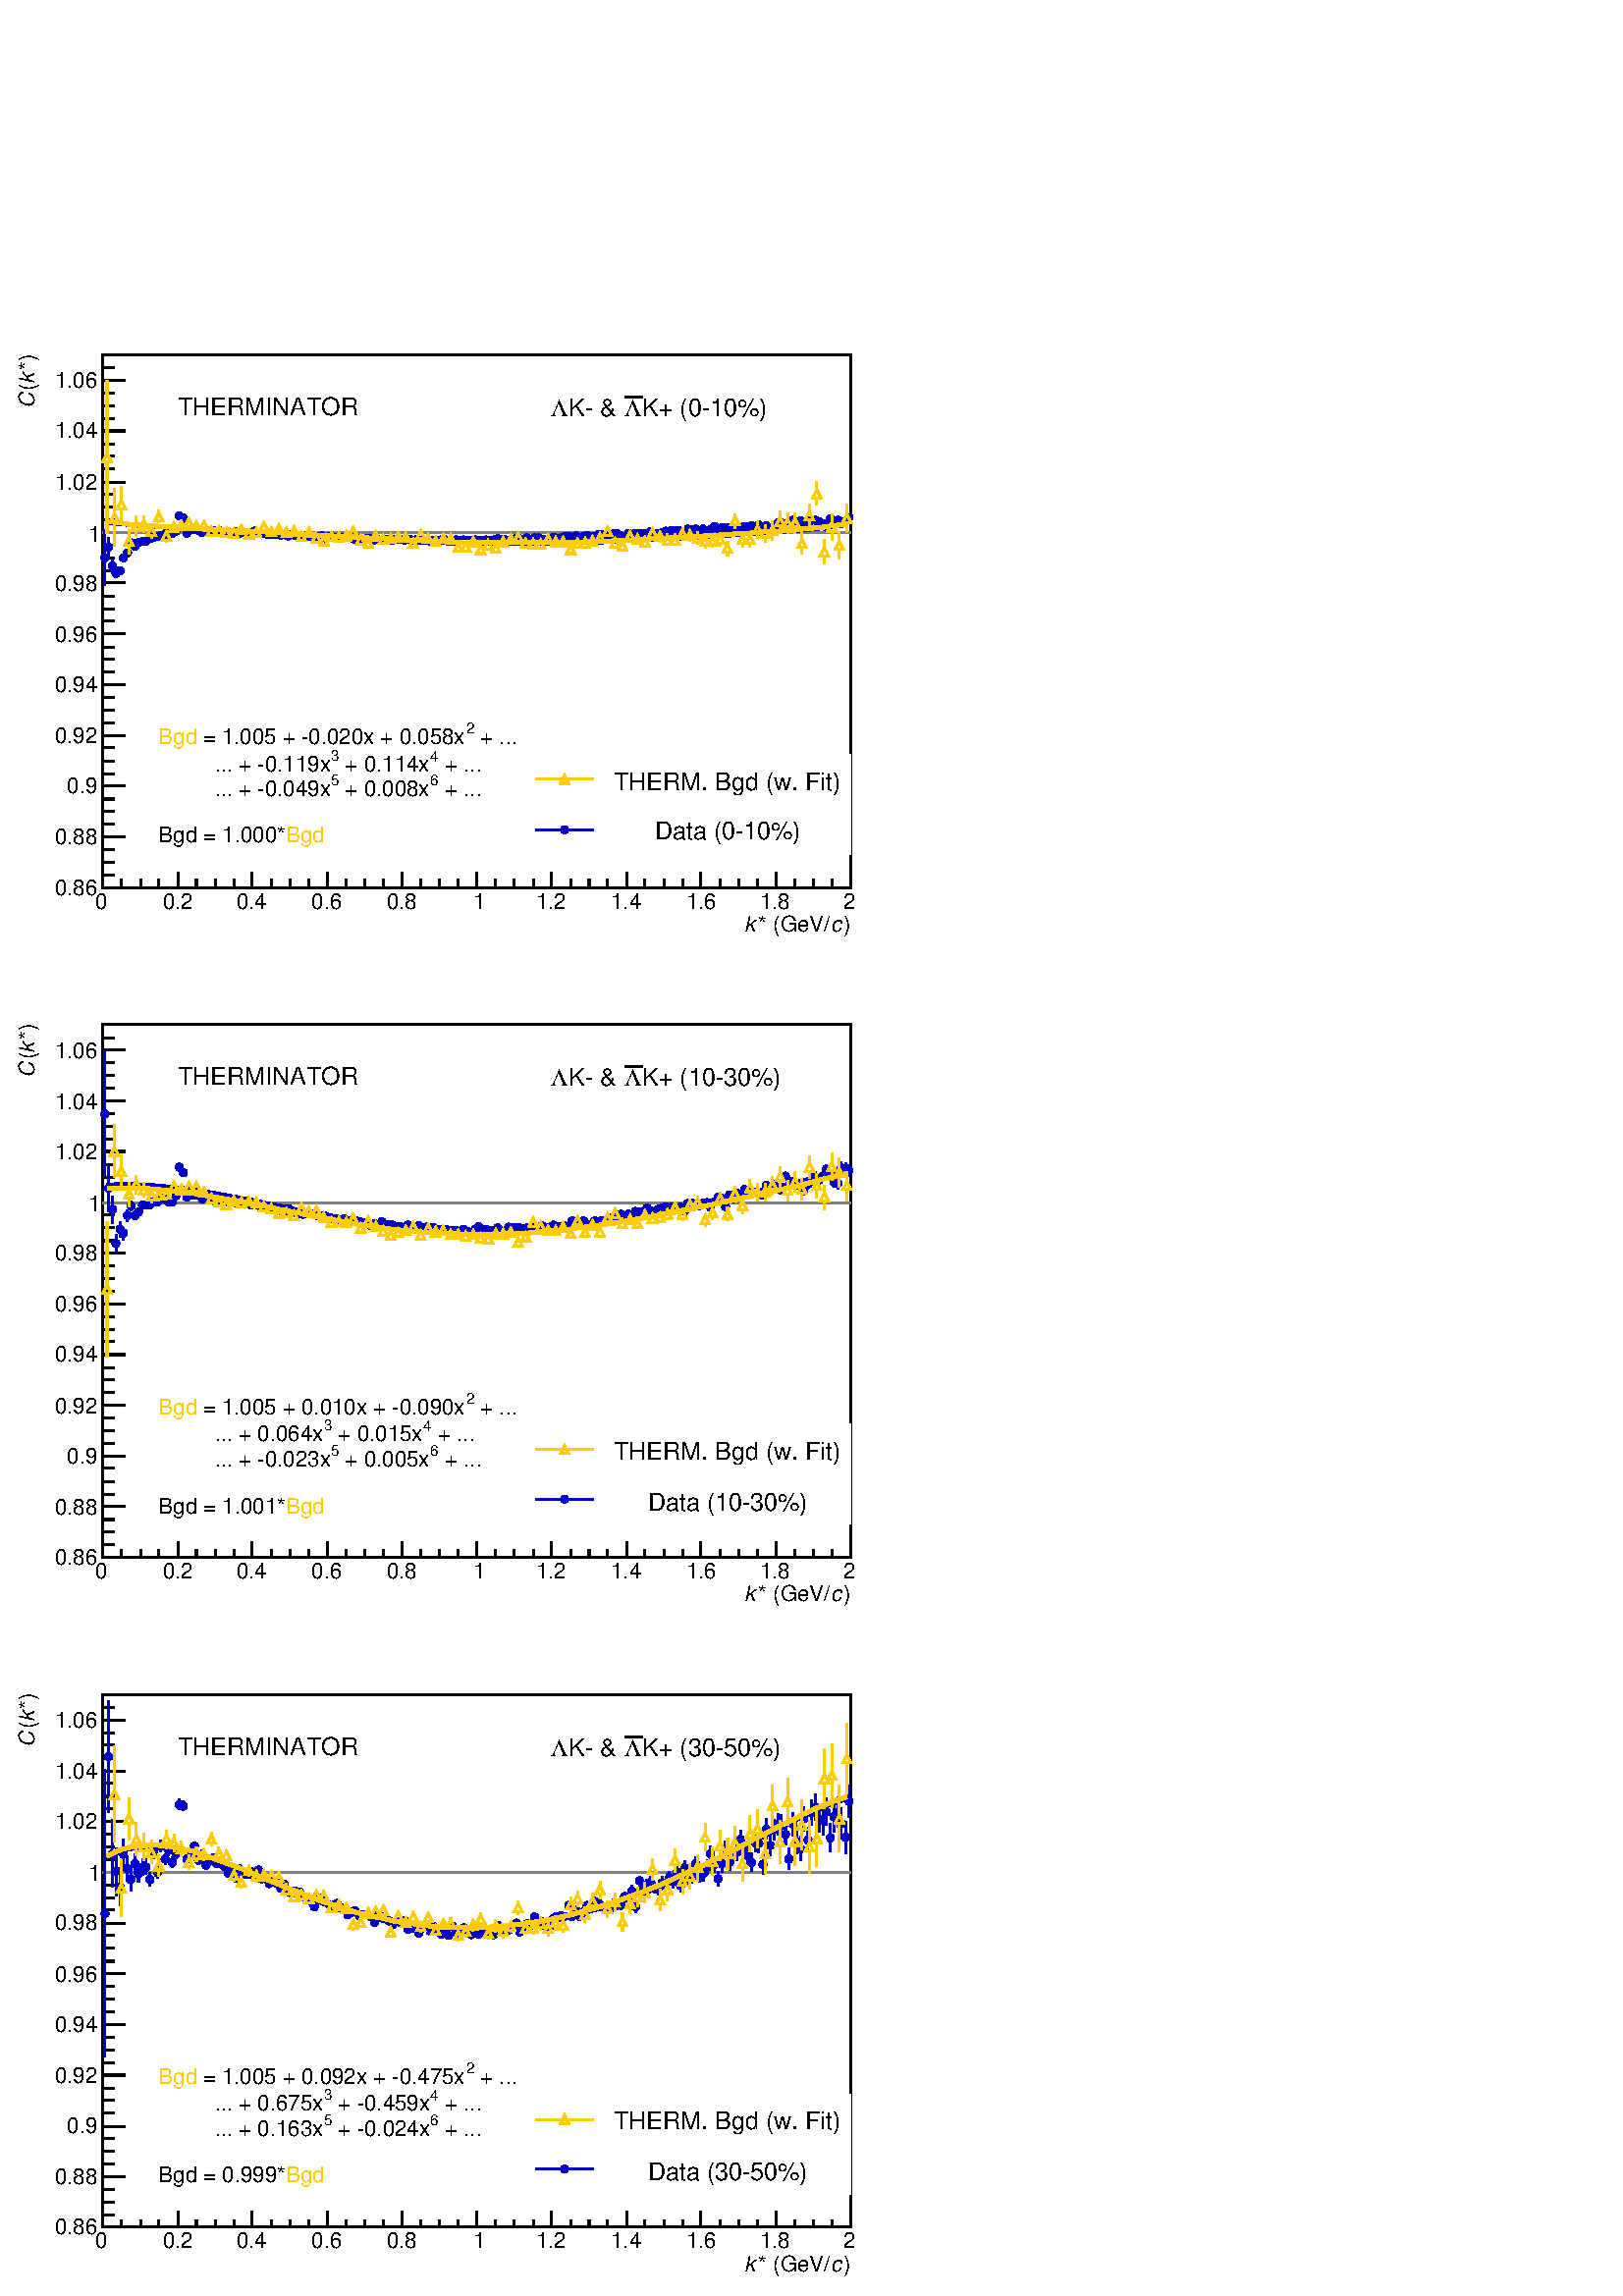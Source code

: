 %!PS-Adobe-2.0 EPSF-2.0
%%BoundingBox:  0 0 350 737
%%DocumentNeededResources: ProcSet (FontSetInit)
%%EndComments
%%BeginProlog
80 dict begin
/s {stroke} def /l {lineto} def /m {moveto} def /t {translate} def
/r {rotate} def /rl {roll}  def /R {repeat} def
/d {rlineto} def /rm {rmoveto} def /gr {grestore} def /f {eofill} def
/c {setrgbcolor} def /black {0 setgray} def /sd {setdash} def
/cl {closepath} def /sf {scalefont setfont} def /lw {setlinewidth} def
/box {m dup 0 exch d exch 0 d 0 exch neg d cl} def
/NC{systemdict begin initclip end}def/C{NC box clip newpath}def
/bl {box s} def /bf {gsave box gsave f grestore 1 lw [] 0 sd s grestore} def /Y { 0 exch d} def /X { 0 d} def 
/K {{pop pop 0 moveto} exch kshow} bind def
/ita {/ang 15 def gsave [1 0 ang dup sin exch cos div 1 0 0] concat} def 
/mp {newpath /y exch def /x exch def} def
/side {[w .77 mul w .23 mul] .385 w mul sd w 0 l currentpoint t -144 r} def
/mr {mp x y w2 0 360 arc} def /m24 {mr s} def /m20 {mr f} def
/mb {mp x y w2 add m w2 neg 0 d 0 w neg d w 0 d 0 w d cl} def
/mt {mp x y w2 add m w2 neg w neg d w 0 d cl} def
/w4 {w 4 div} def
/w6 {w 6 div} def
/w8 {w 8 div} def
/m21 {mb f} def /m25 {mb s} def /m22 {mt f} def /m26{mt s} def
/m23 {mp x y w2 sub m w2 w d w neg 0 d cl f} def
/m27 {mp x y w2 add m w3 neg w2 neg d w3 w2 neg d w3 w2 d cl s} def
/m28 {mp x w2 sub y w2 sub w3 add m w3 0 d  0 w3 neg d w3 0 d 0 w3 d w3 0 d  0 w3 d w3 neg 0 d 0 w3 d w3 neg 0 d 0 w3 neg d w3 neg 0 d cl s } def
/m29 {mp gsave x w2 sub y w2 add w3 sub m currentpoint t 4 {side} repeat cl fill gr} def
/m30 {mp gsave x w2 sub y w2 add w3 sub m currentpoint t 4 {side} repeat cl s gr} def
/m31 {mp x y w2 sub m 0 w d x w2 sub y m w 0 d x w2 sub y w2 add m w w neg d x w2 sub y w2 sub m w w d s} def
/m32 {mp x y w2 sub m w2 w d w neg 0 d cl s} def
/m33 {mp x y w2 add m w3 neg w2 neg d w3 w2 neg d w3 w2 d cl f} def
/m34 {mp x w2 sub y w2 sub w3 add m w3 0 d  0 w3 neg d w3 0 d 0 w3 d w3 0 d  0 w3 d w3 neg 0 d 0 w3 d w3 neg 0 d 0 w3 neg d w3 neg 0 d cl f } def
/m35 {mp x y w2 add m w2 neg w2 neg d w2 w2 neg d w2 w2 d w2 neg w2 d x y w2 sub m 0 w d x w2 sub y m w 0 d s} def
/m36 {mb x w2 sub y w2 add m w w neg d x w2 sub y w2 sub m w w d s} def
/m37 {mp x y m w4 neg w2 d w4 neg w2 neg d w2 0 d  w4 neg w2 neg d w2 0 d w4 neg w2 d w2 0 d w4 neg w2 d w4 neg w2 neg d cl s} def
/m38 {mp x w4 sub y w2 add m w4 neg w4 neg d 0 w2 neg d w4 w4 neg d w2 0 d w4 w4 d 0 w2 d w4 neg w4 d w2 neg 0 d x y w2 sub m 0 w d x w2 sub y m w 0 d cl s} def
/m39 {mp x y m w4 neg w2 d w4 neg w2 neg d w2 0 d  w4 neg w2 neg d w2 0 d w4 neg w2 d w2 0 d w4 neg w2 d w4 neg w2 neg d cl f} def
/m40 {mp x y m w4 w2 d w4 w4 neg d w2 neg w4 neg d w2 w4 neg d w4 neg w4 neg d w4 neg w2 d w4 neg w2 neg d w4 neg w4 d w2 w4 d w2 neg w4 d w4 w4 d w4 w2 neg d cl s} def
/m41 {mp x y m w4 w2 d w4 w4 neg d w2 neg w4 neg d w2 w4 neg d w4 neg w4 neg d w4 neg w2 d w4 neg w2 neg d w4 neg w4 d w2 w4 d w2 neg w4 d w4 w4 d w4 w2 neg d cl f} def
/m42 {mp x y w2 add m w8 neg w2 -3 4 div mul d w2 -3 4 div mul w8 neg d w2 3 4 div mul w8 neg d w8 w2 -3 4 div mul d w8 w2 3 4 div mul d w2 3 4 div mul w8 d w2 -3 4 div mul w8 d w8 neg w2 3 4 div mul d cl s} def
/m43 {mp x y w2 add m w8 neg w2 -3 4 div mul d w2 -3 4 div mul w8 neg d w2 3 4 div mul w8 neg d w8 w2 -3 4 div mul d w8 w2 3 4 div mul d w2 3 4 div mul w8 d w2 -3 4 div mul w8 d w8 neg w2 3 4 div mul d cl f} def
/m44 {mp x y m w6 neg w2 d w2 2 3 div mul 0 d w6 neg w2 neg d w2 w6 d 0 w2 -2 3 div mul d w2 neg w6 d w6 w2 neg d w2 -2 3 div mul 0 d w6 w2 d w2 neg w6 neg d 0 w2 2 3 div mul d w2 w6 neg d cl s} def
/m45 {mp x y m w6 neg w2 d w2 2 3 div mul 0 d w6 neg w2 neg d w2 w6 d 0 w2 -2 3 div mul d w2 neg w6 d w6 w2 neg d w2 -2 3 div mul 0 d w6 w2 d w2 neg w6 neg d 0 w2 2 3 div mul d w2 w6 neg d cl f} def
/m46 {mp x y w4 add m w4 neg w4 d w4 neg w4 neg d  w4 w4 neg d w4 neg w4 neg d w4 w4 neg d w4 w4 d w4 w4 neg d w4 w4 d w4 neg w4 d w4 w4 d w4 neg w4 d w4 neg w4 neg d cl s} def
/m47 {mp x y w4 add m w4 neg w4 d w4 neg w4 neg d w4 w4 neg d w4 neg w4 neg d  w4 w4 neg d w4 w4 d w4 w4 neg d w4 w4 d w4 neg w4 d w4 w4 d w4 neg w4 d w4 neg w4 neg d cl f} def
/m48 {mp x y w4 add m w4 neg w4 d w4 neg w4 neg d w4 w4 neg d  w4 neg w4 neg d w4 w4 neg d w4 w4 d w4 w4 neg d w4 w4 d w4 neg w4 d w4 w4 d w4 neg w4 d w4 neg w4 neg d  w4 w4 neg d w4 neg w4 neg d w4 neg w4 d w4 w4 d cl f} def
/m49 {mp x w2 sub w3 add y w2 sub w3 add m  0 w3 neg d w3 0 d 0 w3 d w3 0 d 0 w3 d w3 neg 0 d 0 w3 d w3 neg 0 d 0 w3 neg d w3 neg 0 d 0 w3 neg d w3 0 d 0 w3 d w3 0 d 0 w3 neg d w3 neg 0 d cl f } def
/m2 {mp x y w2 sub m 0 w d x w2 sub y m w 0 d s} def
/m5 {mp x w2 sub y w2 sub m w w d x w2 sub y w2 add m w w neg d s} def
%%IncludeResource: ProcSet (FontSetInit)
%%IncludeResource: font Times-Roman
%%IncludeResource: font Times-Italic
%%IncludeResource: font Times-Bold
%%IncludeResource: font Times-BoldItalic
%%IncludeResource: font Helvetica
%%IncludeResource: font Helvetica-Oblique
%%IncludeResource: font Helvetica-Bold
%%IncludeResource: font Helvetica-BoldOblique
%%IncludeResource: font Courier
%%IncludeResource: font Courier-Oblique
%%IncludeResource: font Courier-Bold
%%IncludeResource: font Courier-BoldOblique
%%IncludeResource: font Symbol
%%IncludeResource: font ZapfDingbats
/reEncode {exch findfont dup length dict begin {1 index /FID eq  {pop pop} {def} ifelse } forall /Encoding exch def currentdict end dup /FontName get exch definefont pop } def [/Times-Bold /Times-Italic /Times-BoldItalic /Helvetica /Helvetica-Oblique
 /Helvetica-Bold /Helvetica-BoldOblique /Courier /Courier-Oblique /Courier-Bold /Courier-BoldOblique /Times-Roman /AvantGarde-Book /AvantGarde-BookOblique /AvantGarde-Demi /AvantGarde-DemiOblique /Bookman-Demi /Bookman-DemiItalic /Bookman-Light
 /Bookman-LightItalic /Helvetica-Narrow /Helvetica-Narrow-Bold /Helvetica-Narrow-BoldOblique /Helvetica-Narrow-Oblique /NewCenturySchlbk-Roman /NewCenturySchlbk-Bold /NewCenturySchlbk-BoldItalic /NewCenturySchlbk-Italic /Palatino-Bold
 /Palatino-BoldItalic /Palatino-Italic /Palatino-Roman ] {ISOLatin1Encoding reEncode } forall
%%EndProlog
%%BeginSetup
%%EndSetup
newpath  gsave  .25 .25 scale  gsave  0 0 t black[  ] 0 sd 3 lw 1 1 1 c 1399 2948 0 0 bf black 1 1 1 c 1371 977 14 1968 bf black 1 1 1 c 1097 781 151 2066 bf black 1097 781 151 2066 bl 1 1 1 c 1097 781 151 2066 bf black 1097 781 151 2066 bl 1 0.8 0 c
 1 1 1 c 1 0.8 0 c 157 2585 m 106 Y s 157 2704 m 106 Y s /w 12 def /w2 {w 2 div} def /w3 {w 3 div} def 157 2697 m26 168 2567 m 36 Y s 168 2615 m 37 Y s 168 2609 m26 178 2601 m 21 Y s 178 2634 m 20 Y s 178 2628 m26 189 2555 m 13 Y s 189 2580 m 12 Y s
 189 2574 m26 200 2581 m 9 Y s 200 2602 m 9 Y s 200 2596 m26 211 2587 m 6 Y s 211 2605 m 7 Y s 211 2599 m26 222 2578 m 5 Y s 222 2595 m 4 Y s 222 2589 m26 233 2601 m 3 Y s 233 2616 m 4 Y s 233 2610 m26 244 2573 m 3 Y s 244 2588 m 2 Y s 244 2582 m26
 255 2587 m 2 Y s 255 2601 m 1 Y s 255 2595 m26 266 2590 m 1 Y s 266 2603 m 2 Y s 266 2597 m26 277 2594 m 1 Y s 277 2607 m 1 Y s 277 2601 m26 288 2590 m 1 Y s 288 2603 m s 288 2597 m26 299 2590 m 1 Y s 299 2603 m s 299 2597 m26 310 2589 m26 321 2589
 m26 332 2587 m26 343 2586 m26 354 2591 m26 365 2585 m26 376 2587 m26 387 2595 m26 398 2588 m26 409 2592 m26 420 2587 m26 431 2589 m26 442 2581 m26 453 2587 m26 464 2579 m26 475 2575 m26 486 2581 m26 497 2580 m26 508 2582 m26 518 2588 m26 529 2576
 m26 540 2572 m26 551 2582 m26 562 2577 m26 573 2578 m26 584 2580 m26 595 2580 m26 606 2571 m26 617 2584 m26 628 2578 m26 639 2574 m26 650 2578 m26 661 2577 m26 672 2565 m26 683 2566 m26 694 2573 m26 705 2562 m26 716 2569 m26 727 2564 m26 738 2573
 m26 749 2577 m26 760 2580 m26 771 2571 m26 782 2570 m26 793 2570 m26 804 2577 m26 815 2573 m26 826 2573 m26 837 2562 m26 847 2565 m s 847 2577 m s 847 2571 m26 858 2566 m s 858 2578 m s 858 2572 m26 869 2569 m s 869 2581 m 1 Y s 869 2575 m26 880
 2572 m 1 Y s 880 2585 m s 880 2579 m26 891 2583 m s 891 2595 m 1 Y s 891 2589 m26 902 2565 m 1 Y s 902 2578 m s 902 2572 m26 913 2560 m 1 Y s 913 2573 m 1 Y s 913 2567 m26 924 2575 m 1 Y s 924 2588 m 1 Y s 924 2582 m26 935 2570 m 1 Y s 935 2583 m 1
 Y s 935 2577 m26 946 2566 m 1 Y s 946 2579 m 2 Y s 946 2573 m26 957 2579 m 1 Y s 957 2593 m 1 Y s 957 2586 m26 968 2573 m 2 Y s 968 2587 m 2 Y s 968 2581 m26 979 2568 m 2 Y s 979 2582 m 3 Y s 979 2576 m26 990 2568 m 2 Y s 990 2582 m 3 Y s 990 2576
 m26 1001 2576 m 3 Y s 1001 2591 m 3 Y s 1001 2585 m26 1012 2574 m 3 Y s 1012 2589 m 3 Y s 1012 2583 m26 1023 2569 m 3 Y s 1023 2584 m 4 Y s 1023 2578 m26 1034 2564 m 4 Y s 1034 2580 m 4 Y s 1034 2574 m26 1045 2565 m 4 Y s 1045 2581 m 4 Y s 1045 2575
 m26 1056 2567 m 4 Y s 1056 2583 m 4 Y s 1056 2577 m26 1067 2553 m 5 Y s 1067 2570 m 4 Y s 1067 2564 m26 1078 2593 m 5 Y s 1078 2610 m 5 Y s 1078 2604 m26 1089 2566 m 5 Y s 1089 2583 m 6 Y s 1089 2577 m26 1100 2565 m 6 Y s 1100 2583 m 6 Y s 1100 2577
 m26 1111 2579 m 6 Y s 1111 2597 m 7 Y s 1111 2591 m26 1122 2573 m 7 Y s 1122 2593 m 6 Y s 1122 2586 m26 1133 2576 m 8 Y s 1133 2596 m 8 Y s 1133 2590 m26 1144 2589 m 8 Y s 1144 2609 m 9 Y s 1144 2603 m26 1155 2586 m 9 Y s 1155 2607 m 9 Y s 1155 2601
 m26 1166 2586 m 9 Y s 1166 2607 m 9 Y s 1166 2601 m26 1176 2555 m 10 Y s 1176 2577 m 10 Y s 1176 2571 m26 1187 2595 m 11 Y s 1187 2618 m 11 Y s 1187 2612 m26 1198 2627 m 11 Y s 1198 2650 m 12 Y s 1198 2644 m26 1209 2541 m 12 Y s 1209 2565 m 12 Y s
 1209 2559 m26 1220 2576 m 13 Y s 1220 2601 m 13 Y s 1220 2595 m26 1231 2548 m 14 Y s 1231 2574 m 14 Y s 1231 2568 m26 1242 2587 m 15 Y s 1242 2614 m 15 Y s 1242 2608 m26 black 151 2066 m 1097 X s 151 2089 m -23 Y s 178 2078 m -12 Y s 206 2078 m -12
 Y s 233 2078 m -12 Y s 261 2089 m -23 Y s 288 2078 m -12 Y s 316 2078 m -12 Y s 343 2078 m -12 Y s 370 2089 m -23 Y s 398 2078 m -12 Y s 425 2078 m -12 Y s 453 2078 m -12 Y s 480 2089 m -23 Y s 508 2078 m -12 Y s 535 2078 m -12 Y s 562 2078 m -12 Y
 s 590 2089 m -23 Y s 617 2078 m -12 Y s 645 2078 m -12 Y s 672 2078 m -12 Y s 699 2089 m -23 Y s 727 2078 m -12 Y s 754 2078 m -12 Y s 782 2078 m -12 Y s 809 2089 m -23 Y s 837 2078 m -12 Y s 864 2078 m -12 Y s 891 2078 m -12 Y s 919 2089 m -23 Y s
 946 2078 m -12 Y s 974 2078 m -12 Y s 1001 2078 m -12 Y s 1028 2089 m -23 Y s 1056 2078 m -12 Y s 1083 2078 m -12 Y s 1111 2078 m -12 Y s 1138 2089 m -23 Y s 1166 2078 m -12 Y s 1193 2078 m -12 Y s 1220 2078 m -12 Y s 1248 2089 m -23 Y s
 gsave  1371 977 14 1968 C 140.287 2034.16 t 0 r /Helvetica findfont 32.091 sf 0 0 m (0) show NC gr 
 gsave  1371 977 14 1968 C 238.488 2034.16 t 0 r /Helvetica findfont 32.091 sf 0 0 m (0.2) show NC gr 
 gsave  1371 977 14 1968 C 346.709 2034.16 t 0 r /Helvetica findfont 32.091 sf 0 0 m (0.4) show NC gr 
 gsave  1371 977 14 1968 C 456.935 2034.16 t 0 r /Helvetica findfont 32.091 sf 0 0 m (0.6) show NC gr 
 gsave  1371 977 14 1968 C 567.16 2034.16 t 0 r /Helvetica findfont 32.091 sf 0 0 m (0.8) show NC gr 
 gsave  1371 977 14 1968 C 693.419 2034.16 t 0 r /Helvetica findfont 32.091 sf 0 0 m (1) show NC gr 
 gsave  1371 977 14 1968 C 785.607 2034.16 t 0 r /Helvetica findfont 32.091 sf 0 0 m (1.2) show NC gr 
 gsave  1371 977 14 1968 C 895.833 2034.16 t 0 r /Helvetica findfont 32.091 sf 0 0 m (1.4) show NC gr 
 gsave  1371 977 14 1968 C 1006.06 2034.16 t 0 r /Helvetica findfont 32.091 sf 0 0 m (1.6) show NC gr 
 gsave  1371 977 14 1968 C 1114.28 2034.16 t 0 r /Helvetica findfont 32.091 sf 0 0 m (1.8) show NC gr 
 gsave  1371 977 14 1968 C 1236.53 2034.16 t 0 r /Helvetica findfont 32.091 sf 0 0 m (2) show NC gr 
 gsave  1371 977 14 1968 C 1236.53 2002.1 t 0 r /Helvetica findfont 32.091 sf 0 0 m (\)) show NC gr 
 gsave  1371 977 14 1968 C 1218.49 2002.1 t 0 r /Helvetica-Oblique findfont 32.091 sf 0 0 m (c) show NC gr 
 gsave  1371 977 14 1968 C 1112.28 2002.1 t 0 r /Helvetica findfont 32.091 sf 0 0 m (* \(GeV/) show NC gr 
 gsave  1371 977 14 1968 C 1092.23 2002.1 t 0 r /Helvetica-Oblique findfont 32.091 sf 0 0 m (k) show NC gr  151 2066 m 781 Y s 184 2066 m -33 X s 168 2085 m -17 X s 168 2103 m -17 X s 168 2122 m -17 X s 184 2140 m -33 X s 168 2159 m -17 X s 168 2178
 m -17 X s 168 2196 m -17 X s 184 2215 m -33 X s 168 2233 m -17 X s 168 2252 m -17 X s 168 2271 m -17 X s 184 2289 m -33 X s 168 2308 m -17 X s 168 2326 m -17 X s 168 2345 m -17 X s 184 2364 m -33 X s 168 2382 m -17 X s 168 2401 m -17 X s 168 2419 m
 -17 X s 184 2438 m -33 X s 168 2457 m -17 X s 168 2475 m -17 X s 168 2494 m -17 X s 184 2513 m -33 X s 168 2531 m -17 X s 168 2550 m -17 X s 168 2568 m -17 X s 184 2587 m -33 X s 168 2606 m -17 X s 168 2624 m -17 X s 168 2643 m -17 X s 184 2661 m
 -33 X s 168 2680 m -17 X s 168 2699 m -17 X s 168 2717 m -17 X s 184 2736 m -33 X s 168 2754 m -17 X s 168 2773 m -17 X s 168 2792 m -17 X s 184 2810 m -33 X s 184 2810 m -33 X s 168 2829 m -17 X s 168 2847 m -17 X s
 gsave  1371 977 14 1968 C 80.164 2054.2 t 0 r /Helvetica findfont 32.091 sf 0 0 m (0.86) show NC gr 
 gsave  1371 977 14 1968 C 80.164 2130.36 t 0 r /Helvetica findfont 32.091 sf 0 0 m (0.88) show NC gr 
 gsave  1371 977 14 1968 C 98.201 2204.51 t 0 r /Helvetica findfont 32.091 sf 0 0 m (0.9) show NC gr 
 gsave  1371 977 14 1968 C 80.164 2278.66 t 0 r /Helvetica findfont 32.091 sf 0 0 m (0.92) show NC gr 
 gsave  1371 977 14 1968 C 80.164 2352.81 t 0 r /Helvetica findfont 32.091 sf 0 0 m (0.94) show NC gr 
 gsave  1371 977 14 1968 C 80.164 2426.97 t 0 r /Helvetica findfont 32.091 sf 0 0 m (0.96) show NC gr 
 gsave  1371 977 14 1968 C 80.164 2501.12 t 0 r /Helvetica findfont 32.091 sf 0 0 m (0.98) show NC gr 
 gsave  1371 977 14 1968 C 130.267 2573.26 t 0 r /Helvetica findfont 32.091 sf 0 0 m (1) show NC gr 
 gsave  1371 977 14 1968 C 80.164 2649.42 t 0 r /Helvetica findfont 32.091 sf 0 0 m (1.02) show NC gr 
 gsave  1371 977 14 1968 C 80.164 2725.58 t 0 r /Helvetica findfont 32.091 sf 0 0 m (1.04) show NC gr 
 gsave  1371 977 14 1968 C 80.164 2799.73 t 0 r /Helvetica findfont 32.091 sf 0 0 m (1.06) show NC gr 
 gsave  1371 977 14 1968 C 50.102 2825.78 t 90 r /Helvetica findfont 32.091 sf 0 0 m (*\)) show NC gr 
 gsave  1371 977 14 1968 C 50.102 2805.74 t 90 r /Helvetica-Oblique findfont 32.091 sf 0 0 m (k) show NC gr 
 gsave  1371 977 14 1968 C 50.102 2795.72 t 90 r /Helvetica findfont 32.091 sf 0 0 m (\() show NC gr 
 gsave  1371 977 14 1968 C 50.102 2769.67 t 90 r /Helvetica-Oblique findfont 32.091 sf 0 0 m (C) show NC gr  1 0.8 0 c 6 lw 0.95 0.95 0.95 c black 1 0.8 0 c 157 2603 m 11 -1 d 10 -1 d 11 -2 d 11 -1 d 11 X 11 -1 d 11 -1 d 11 -1 d 11 X 11 -1 d 11 -1
 d 11 X 11 -1 d 11 X 11 -1 d 11 X 11 -1 d 11 X 11 -1 d 11 -1 d 11 X 11 -1 d 11 X 11 -1 d 11 -1 d 11 X 11 -1 d 11 -1 d 11 X 11 -1 d 11 -1 d 11 X 10 -1 d 11 X 11 -1 d 11 -1 d 11 X 11 -1 d 11 -1 d 11 X 11 -1 d 11 X 11 -1 d 22 X 11 -1 d 22 X 11 -1 d s
 694 2572 m 132 X 11 1 d 21 X 11 1 d 22 X 11 1 d 11 X 11 1 d 11 X 11 1 d 11 1 d 11 X 11 1 d 11 X 11 1 d 11 1 d 11 X 11 1 d 11 1 d 11 X 11 1 d 11 1 d 11 X 11 1 d 11 1 d 11 1 d 11 1 d 11 X 11 1 d 11 1 d 10 1 d 11 1 d 11 1 d 11 1 d 11 2 d 11 1 d s 1231
 2598 m 11 1 d s 0.5 0.5 0.5 c 3 lw 151 2587 m 1097 X s black
 gsave  1371 977 14 1968 C 260.533 2759.65 t 0 r /Helvetica findfont 36.103 sf 0 0 m (THERMINATOR) show NC gr 
 gsave  1371 977 14 1968 C 941.927 2757.64 t 0 r /Helvetica findfont 36.103 sf 0 0 m (K+ \(0\25510%\)) show NC gr 
 gsave  1371 977 14 1968 C 915.874 2757.64 t 0 r /Symbol findfont 36.103 sf 0 0 m (L) show NC gr  916 2786 m 26 X s
 gsave  1371 977 14 1968 C 833.706 2757.64 t 0 r /Helvetica findfont 36.103 sf 0 0 m (K\255 & ) show NC gr 
 gsave  1371 977 14 1968 C 807.652 2757.64 t 0 r /Symbol findfont 36.103 sf 0 0 m (L) show NC gr  1 0.8 0 c black
 gsave  1371 977 14 1968 C 695.423 2276.66 t 0 r /Helvetica findfont 32.091 sf 0 0 m ( + ...) show NC gr 
 gsave  1371 977 14 1968 C 683.398 2292.69 t 0 r /Helvetica findfont 22.063 sf 0 0 m (2) show NC gr 
 gsave  1371 977 14 1968 C 288.59 2276.66 t 0 r /Helvetica findfont 32.091 sf 0 0 m ( = 1.005 + \2550.020x + 0.058x) show NC gr  1 0.8 0 c black 1 0.8 0 c
 gsave  1371 977 14 1968 C 232.476 2276.66 t 0 r /Helvetica findfont 32.091 sf 0 0 m (Bgd) show NC gr  black
 gsave  1371 977 14 1968 C 643.316 2236.58 t 0 r /Helvetica findfont 32.091 sf 0 0 m ( + ...) show NC gr 
 gsave  1371 977 14 1968 C 631.292 2250.6 t 0 r /Helvetica findfont 22.063 sf 0 0 m (4) show NC gr 
 gsave  1371 977 14 1968 C 497.017 2236.58 t 0 r /Helvetica findfont 32.091 sf 0 0 m ( + 0.114x) show NC gr 
 gsave  1371 977 14 1968 C 484.992 2252.61 t 0 r /Helvetica findfont 22.063 sf 0 0 m (3) show NC gr 
 gsave  1371 977 14 1968 C 314.644 2236.58 t 0 r /Helvetica findfont 32.091 sf 0 0 m (... + \2550.119x) show NC gr 
 gsave  1371 977 14 1968 C 643.316 2200.5 t 0 r /Helvetica findfont 32.091 sf 0 0 m ( + ...) show NC gr 
 gsave  1371 977 14 1968 C 631.292 2216.53 t 0 r /Helvetica findfont 22.063 sf 0 0 m (6) show NC gr 
 gsave  1371 977 14 1968 C 497.017 2200.5 t 0 r /Helvetica findfont 32.091 sf 0 0 m ( + 0.008x) show NC gr 
 gsave  1371 977 14 1968 C 484.992 2216.53 t 0 r /Helvetica findfont 22.063 sf 0 0 m (5) show NC gr 
 gsave  1371 977 14 1968 C 314.644 2200.5 t 0 r /Helvetica findfont 32.091 sf 0 0 m (... + \2550.049x) show NC gr  0 0 0.8 c 1 1 1 c 0 0 0.8 c 154 2509 m 35 Y s 154 2556 m 36 Y s 154 2550 m20 159 2549 m 10 Y s 159 2571 m 9 Y s 159 2565 m20 165 2529
 m 3 Y s 165 2544 m 4 Y s 165 2538 m20 170 2520 m 1 Y s 170 2533 m 1 Y s 170 2527 m20 176 2531 m20 181 2550 m20 187 2557 m20 192 2572 m20 198 2567 m20 203 2572 m20 209 2574 m20 214 2574 m20 220 2578 m20 225 2580 m20 231 2581 m20 236 2583 m20 242 2585
 m20 247 2584 m20 253 2586 m20 258 2589 m20 263 2611 m20 269 2608 m20 274 2586 m20 280 2591 m20 285 2592 m20 291 2590 m20 296 2587 m20 302 2590 m20 307 2590 m20 313 2590 m20 318 2587 m20 324 2589 m20 329 2588 m20 335 2587 m20 340 2586 m20 346 2588
 m20 351 2586 m20 357 2587 m20 362 2586 m20 368 2586 m20 373 2589 m20 379 2586 m20 384 2586 m20 390 2585 m20 395 2584 m20 401 2584 m20 406 2584 m20 412 2583 m20 417 2584 m20 423 2582 m20 428 2584 m20 433 2583 m20 439 2583 m20 444 2583 m20 450 2581
 m20 455 2581 m20 461 2581 m20 466 2581 m20 472 2582 m20 477 2579 m20 483 2581 m20 488 2580 m20 494 2579 m20 499 2579 m20 505 2580 m20 510 2580 m20 516 2579 m20 521 2577 m20 527 2578 m20 532 2576 m20 538 2578 m20 543 2578 m20 549 2576 m20 554 2577
 m20 560 2576 m20 565 2577 m20 571 2576 m20 576 2576 m20 582 2577 m20 587 2577 m20 593 2576 m20 598 2577 m20 603 2576 m20 609 2576 m20 614 2575 m20 620 2575 m20 625 2575 m20 631 2574 m20 636 2575 m20 642 2575 m20 647 2576 m20 653 2576 m20 658 2574
 m20 664 2574 m20 669 2576 m20 675 2575 m20 680 2576 m20 686 2575 m20 691 2575 m20 697 2576 m20 702 2575 m20 708 2575 m20 713 2576 m20 719 2575 m20 724 2576 m20 730 2578 m20 735 2577 m20 741 2576 m20 746 2575 m20 752 2577 m20 757 2578 m20 762 2578
 m20 768 2577 m20 773 2579 m20 779 2577 m20 784 2579 m20 790 2579 m20 795 2577 m20 801 2577 m20 806 2578 m20 812 2580 m20 817 2578 m20 823 2579 m20 828 2581 m20 834 2581 m20 839 2580 m20 845 2582 m20 850 2580 m20 856 2581 m20 861 2583 m20 867 2581
 m20 872 2580 m20 878 2584 m20 883 2584 m20 889 2583 m20 894 2583 m20 900 2585 m20 905 2585 m20 911 2582 m20 916 2581 m20 922 2586 m20 927 2584 m20 932 2586 m20 938 2586 m20 943 2585 m20 949 2586 m20 954 2588 m20 960 2586 m20 965 2585 m20 971 2587
 m20 976 2589 m20 982 2589 m20 987 2590 m20 993 2590 m20 998 2589 m20 1004 2585 m20 1009 2592 m20 1015 2591 m20 1020 2592 m20 1026 2589 m20 1031 2592 m20 1037 2590 m20 1042 2591 m20 1048 2596 m20 1053 2593 m20 1059 2594 m20 1064 2594 m20 1070 2594
 m20 1075 2592 m20 1081 2594 m20 1086 2592 m20 1092 2596 m20 1097 2595 m20 1102 2597 m20 1108 2595 m20 1113 2598 m20 1119 2592 m20 1124 2597 m20 1130 2594 m20 1135 2592 m20 1141 2601 m20 1146 2601 m20 1152 2598 m20 1157 2603 m20 1163 2605 m20 1168
 2600 m20 1174 2604 m20 1179 2602 m20 1185 2596 m20 1190 2605 m20 1196 2605 m20 1201 2603 m20 1207 2600 m20 1212 2595 m20 1218 2607 m20 1223 2602 m20 1229 2605 m20 1234 2602 m20 1240 2604 m20 1245 2609 m20 6 lw 0.95 0.95 0.95 c black 0 0 0.8 c 157
 2602 m 11 -1 d 10 -1 d 11 -1 d 11 -1 d 11 -1 d 11 -1 d 11 -1 d 11 X 11 -1 d 11 -1 d 11 X 11 -1 d 11 X 11 -1 d 11 X 11 -1 d 11 -1 d 11 X 11 -1 d 11 X 11 -1 d 11 X 11 -1 d 11 -1 d 11 X 11 -1 d 11 -1 d 11 X 11 -1 d 11 -1 d 11 X 11 -1 d 10 -1 d 11 X 11
 -1 d 11 -1 d 11 X 11 -1 d 11 X 11 -1 d 11 X 11 -1 d 11 X 11 -1 d 11 X 11 -1 d 22 X 11 -1 d s 694 2571 m 121 X 11 1 d 32 X 11 1 d 11 X 11 1 d 11 X 11 1 d 11 X 11 1 d 11 X 11 1 d 11 X 11 1 d 11 1 d 11 X 11 1 d 11 X 11 1 d 11 1 d 11 1 d 11 X 11 1 d 11
 1 d 11 X 11 1 d 11 1 d 11 1 d 11 1 d 11 X 11 1 d 10 1 d 11 1 d 11 1 d 11 2 d 11 1 d 11 1 d s 1231 2597 m 11 2 d s 1 0.8 0 c 3 lw 1 1 1 c 1 0.8 0 c 157 2585 m 106 Y s 157 2704 m 106 Y s 157 2697 m26 168 2567 m 36 Y s 168 2615 m 37 Y s 168 2609 m26
 178 2601 m 21 Y s 178 2634 m 20 Y s 178 2628 m26 189 2555 m 13 Y s 189 2580 m 12 Y s 189 2574 m26 200 2581 m 9 Y s 200 2602 m 9 Y s 200 2596 m26 211 2587 m 6 Y s 211 2605 m 7 Y s 211 2599 m26 222 2578 m 5 Y s 222 2595 m 4 Y s 222 2589 m26 233 2601 m
 3 Y s 233 2616 m 4 Y s 233 2610 m26 244 2573 m 3 Y s 244 2588 m 2 Y s 244 2582 m26 255 2587 m 2 Y s 255 2601 m 1 Y s 255 2595 m26 266 2590 m 1 Y s 266 2603 m 2 Y s 266 2597 m26 277 2594 m 1 Y s 277 2607 m 1 Y s 277 2601 m26 288 2590 m 1 Y s 288 2603
 m s 288 2597 m26 299 2590 m 1 Y s 299 2603 m s 299 2597 m26 310 2589 m26 321 2589 m26 332 2587 m26 343 2586 m26 354 2591 m26 365 2585 m26 376 2587 m26 387 2595 m26 398 2588 m26 409 2592 m26 420 2587 m26 431 2589 m26 442 2581 m26 453 2587 m26 464
 2579 m26 475 2575 m26 486 2581 m26 497 2580 m26 508 2582 m26 518 2588 m26 529 2576 m26 540 2572 m26 551 2582 m26 562 2577 m26 573 2578 m26 584 2580 m26 595 2580 m26 606 2571 m26 617 2584 m26 628 2578 m26 639 2574 m26 650 2578 m26 661 2577 m26 672
 2565 m26 683 2566 m26 694 2573 m26 705 2562 m26 716 2569 m26 727 2564 m26 738 2573 m26 749 2577 m26 760 2580 m26 771 2571 m26 782 2570 m26 793 2570 m26 804 2577 m26 815 2573 m26 826 2573 m26 837 2562 m26 847 2565 m s 847 2577 m s 847 2571 m26 858
 2566 m s 858 2578 m s 858 2572 m26 869 2569 m s 869 2581 m 1 Y s 869 2575 m26 880 2572 m 1 Y s 880 2585 m s 880 2579 m26 891 2583 m s 891 2595 m 1 Y s 891 2589 m26 902 2565 m 1 Y s 902 2578 m s 902 2572 m26 913 2560 m 1 Y s 913 2573 m 1 Y s 913 2567
 m26 924 2575 m 1 Y s 924 2588 m 1 Y s 924 2582 m26 935 2570 m 1 Y s 935 2583 m 1 Y s 935 2577 m26 946 2566 m 1 Y s 946 2579 m 2 Y s 946 2573 m26 957 2579 m 1 Y s 957 2593 m 1 Y s 957 2586 m26 968 2573 m 2 Y s 968 2587 m 2 Y s 968 2581 m26 979 2568 m
 2 Y s 979 2582 m 3 Y s 979 2576 m26 990 2568 m 2 Y s 990 2582 m 3 Y s 990 2576 m26 1001 2576 m 3 Y s 1001 2591 m 3 Y s 1001 2585 m26 1012 2574 m 3 Y s 1012 2589 m 3 Y s 1012 2583 m26 1023 2569 m 3 Y s 1023 2584 m 4 Y s 1023 2578 m26 1034 2564 m 4 Y
 s 1034 2580 m 4 Y s 1034 2574 m26 1045 2565 m 4 Y s 1045 2581 m 4 Y s 1045 2575 m26 1056 2567 m 4 Y s 1056 2583 m 4 Y s 1056 2577 m26 1067 2553 m 5 Y s 1067 2570 m 4 Y s 1067 2564 m26 1078 2593 m 5 Y s 1078 2610 m 5 Y s 1078 2604 m26 1089 2566 m 5 Y
 s 1089 2583 m 6 Y s 1089 2577 m26 1100 2565 m 6 Y s 1100 2583 m 6 Y s 1100 2577 m26 1111 2579 m 6 Y s 1111 2597 m 7 Y s 1111 2591 m26 1122 2573 m 7 Y s 1122 2593 m 6 Y s 1122 2586 m26 1133 2576 m 8 Y s 1133 2596 m 8 Y s 1133 2590 m26 1144 2589 m 8 Y
 s 1144 2609 m 9 Y s 1144 2603 m26 1155 2586 m 9 Y s 1155 2607 m 9 Y s 1155 2601 m26 1166 2586 m 9 Y s 1166 2607 m 9 Y s 1166 2601 m26 1176 2555 m 10 Y s 1176 2577 m 10 Y s 1176 2571 m26 1187 2595 m 11 Y s 1187 2618 m 11 Y s 1187 2612 m26 1198 2627 m
 11 Y s 1198 2650 m 12 Y s 1198 2644 m26 1209 2541 m 12 Y s 1209 2565 m 12 Y s 1209 2559 m26 1220 2576 m 13 Y s 1220 2601 m 13 Y s 1220 2595 m26 1231 2548 m 14 Y s 1231 2574 m 14 Y s 1231 2568 m26 1242 2587 m 15 Y s 1242 2614 m 15 Y s 1242 2608 m26 6
 lw 0.95 0.95 0.95 c black 1 0.8 0 c 157 2603 m 11 -1 d 10 -1 d 11 -2 d 11 -1 d 11 X 11 -1 d 11 -1 d 11 -1 d 11 X 11 -1 d 11 -1 d 11 X 11 -1 d 11 X 11 -1 d 11 X 11 -1 d 11 X 11 -1 d 11 -1 d 11 X 11 -1 d 11 X 11 -1 d 11 -1 d 11 X 11 -1 d 11 -1 d 11 X
 11 -1 d 11 -1 d 11 X 10 -1 d 11 X 11 -1 d 11 -1 d 11 X 11 -1 d 11 -1 d 11 X 11 -1 d 11 X 11 -1 d 22 X 11 -1 d 22 X 11 -1 d s 694 2572 m 132 X 11 1 d 21 X 11 1 d 22 X 11 1 d 11 X 11 1 d 11 X 11 1 d 11 1 d 11 X 11 1 d 11 X 11 1 d 11 1 d 11 X 11 1 d 11
 1 d 11 X 11 1 d 11 1 d 11 X 11 1 d 11 1 d 11 1 d 11 1 d 11 X 11 1 d 11 1 d 10 1 d 11 1 d 11 1 d 11 1 d 11 2 d 11 1 d s 1231 2598 m 11 1 d s black 1 0.8 0 c black 1 0.8 0 c
 gsave  1371 977 14 1968 C 418.857 2132.36 t 0 r /Helvetica findfont 32.091 sf 0 0 m (Bgd) show NC gr  black
 gsave  1371 977 14 1968 C 232.476 2132.36 t 0 r /Helvetica findfont 32.091 sf 0 0 m (Bgd = 1.000*) show NC gr  3 lw 1 1 1 c 480 146 768 2115 bf black
 gsave  1371 977 14 1968 C 899.841 2208.52 t 0 r /Helvetica findfont 36.103 sf 0 0 m (THERM. Bgd \(w. Fit\)) show NC gr  1 1 1 c 786 2199 m 84 X 51 Y -84 X f 1 0.8 0 c 786 2225 m 84 X s 828 2225 m26 black
 gsave  1371 977 14 1968 C 959.964 2136.37 t 0 r /Helvetica findfont 36.103 sf 0 0 m (Data \(0\25510%\)) show NC gr  1 1 1 c 786 2126 m 84 X 51 Y -84 X f 0 0 0.8 c 786 2151 m 84 X s 828 2151 m20 black 1 1 1 c 1371 976 14 986 bf black 1 1 1 c 1097
 782 151 1083 bf black 1097 782 151 1083 bl 1 1 1 c 1097 782 151 1083 bf black 1097 782 151 1083 bl 1 0.8 0 c 1 1 1 c 1 0.8 0 c 157 1377 m 94 Y s 157 1483 m 93 Y s 157 1477 m26 168 1641 m 32 Y s 168 1685 m 33 Y s 168 1679 m26 178 1626 m 18 Y s 178
 1656 m 18 Y s 178 1650 m26 189 1598 m 11 Y s 189 1622 m 11 Y s 189 1616 m26 200 1617 m 8 Y s 200 1637 m 7 Y s 200 1631 m26 211 1612 m 5 Y s 211 1629 m 5 Y s 211 1623 m26 222 1604 m 4 Y s 222 1620 m 4 Y s 222 1614 m26 233 1606 m 3 Y s 233 1621 m 3 Y
 s 233 1615 m26 244 1608 m 2 Y s 244 1622 m 2 Y s 244 1616 m26 255 1621 m 1 Y s 255 1634 m 1 Y s 255 1628 m26 266 1616 m 1 Y s 266 1629 m s 266 1623 m26 277 1621 m s 277 1633 m s 277 1627 m26 288 1627 m26 299 1619 m26 310 1610 m26 321 1605 m26 332
 1601 m26 343 1606 m26 354 1604 m26 365 1606 m26 376 1604 m26 387 1598 m26 398 1595 m26 409 1588 m26 420 1589 m26 431 1585 m26 442 1595 m26 453 1591 m26 464 1592 m26 475 1582 m26 486 1575 m26 497 1576 m26 508 1575 m26 518 1580 m26 529 1567 m26 540
 1577 m26 551 1569 m26 562 1562 m26 573 1556 m26 584 1560 m26 595 1563 m26 606 1568 m26 617 1556 m26 628 1566 m26 639 1561 m26 650 1563 m26 661 1557 m26 672 1557 m26 683 1555 m26 694 1557 m26 705 1552 m26 716 1551 m26 727 1558 m26 738 1558 m26 749
 1560 m26 760 1546 m26 771 1554 m26 782 1575 m26 793 1569 m26 804 1563 m26 815 1563 m26 826 1568 m26 837 1559 m26 847 1577 m26 858 1560 m26 869 1565 m s 869 1577 m s 869 1571 m26 880 1555 m s 880 1567 m s 880 1561 m26 891 1576 m s 891 1588 m 1 Y s
 891 1582 m26 902 1582 m s 902 1594 m 1 Y s 902 1588 m26 913 1566 m 1 Y s 913 1579 m s 913 1573 m26 924 1572 m 1 Y s 924 1585 m 1 Y s 924 1579 m26 935 1566 m 1 Y s 935 1579 m 1 Y s 935 1573 m26 946 1579 m 1 Y s 946 1592 m 1 Y s 946 1586 m26 957 1573
 m 2 Y s 957 1587 m 1 Y s 957 1581 m26 968 1574 m 2 Y s 968 1588 m 2 Y s 968 1582 m26 979 1579 m 2 Y s 979 1593 m 2 Y s 979 1587 m26 990 1588 m 3 Y s 990 1603 m 2 Y s 990 1597 m26 1001 1578 m 3 Y s 1001 1593 m 3 Y s 1001 1587 m26 1012 1591 m 3 Y s
 1012 1606 m 3 Y s 1012 1600 m26 1023 1595 m 3 Y s 1023 1610 m 3 Y s 1023 1604 m26 1034 1569 m 4 Y s 1034 1585 m 3 Y s 1034 1579 m26 1045 1579 m 4 Y s 1045 1595 m 4 Y s 1045 1589 m26 1056 1599 m 5 Y s 1056 1616 m 4 Y s 1056 1610 m26 1067 1577 m 4 Y s
 1067 1593 m 5 Y s 1067 1587 m26 1078 1606 m 5 Y s 1078 1623 m 5 Y s 1078 1617 m26 1089 1588 m 6 Y s 1089 1606 m 5 Y s 1089 1600 m26 1100 1614 m 6 Y s 1100 1632 m 6 Y s 1100 1626 m26 1111 1607 m 6 Y s 1111 1625 m 7 Y s 1111 1619 m26 1122 1606 m 7 Y s
 1122 1625 m 7 Y s 1122 1619 m26 1133 1615 m 8 Y s 1133 1635 m 8 Y s 1133 1629 m26 1144 1628 m 8 Y s 1144 1649 m 8 Y s 1144 1642 m26 1155 1607 m 9 Y s 1155 1628 m 9 Y s 1155 1622 m26 1166 1619 m 9 Y s 1166 1640 m 10 Y s 1166 1634 m26 1176 1608 m 10 Y
 s 1176 1630 m 10 Y s 1176 1624 m26 1187 1639 m 11 Y s 1187 1662 m 11 Y s 1187 1656 m26 1198 1611 m 12 Y s 1198 1635 m 12 Y s 1198 1629 m26 1209 1593 m 13 Y s 1209 1618 m 12 Y s 1209 1612 m26 1220 1637 m 14 Y s 1220 1663 m 14 Y s 1220 1657 m26 1231
 1627 m 15 Y s 1231 1654 m 15 Y s 1231 1648 m26 1242 1607 m 16 Y s 1242 1635 m 15 Y s 1242 1629 m26 black 151 1083 m 1097 X s 151 1107 m -24 Y s 178 1095 m -12 Y s 206 1095 m -12 Y s 233 1095 m -12 Y s 261 1107 m -24 Y s 288 1095 m -12 Y s 316 1095 m
 -12 Y s 343 1095 m -12 Y s 370 1107 m -24 Y s 398 1095 m -12 Y s 425 1095 m -12 Y s 453 1095 m -12 Y s 480 1107 m -24 Y s 508 1095 m -12 Y s 535 1095 m -12 Y s 562 1095 m -12 Y s 590 1107 m -24 Y s 617 1095 m -12 Y s 645 1095 m -12 Y s 672 1095 m
 -12 Y s 699 1107 m -24 Y s 727 1095 m -12 Y s 754 1095 m -12 Y s 782 1095 m -12 Y s 809 1107 m -24 Y s 837 1095 m -12 Y s 864 1095 m -12 Y s 891 1095 m -12 Y s 919 1107 m -24 Y s 946 1095 m -12 Y s 974 1095 m -12 Y s 1001 1095 m -12 Y s 1028 1107 m
 -24 Y s 1056 1095 m -12 Y s 1083 1095 m -12 Y s 1111 1095 m -12 Y s 1138 1107 m -24 Y s 1166 1095 m -12 Y s 1193 1095 m -12 Y s 1220 1095 m -12 Y s 1248 1107 m -24 Y s
 gsave  1371 976 14 986 C 140.287 1052.15 t 0 r /Helvetica findfont 32.091 sf 0 0 m (0) show NC gr 
 gsave  1371 976 14 986 C 238.488 1052.15 t 0 r /Helvetica findfont 32.091 sf 0 0 m (0.2) show NC gr 
 gsave  1371 976 14 986 C 346.709 1052.15 t 0 r /Helvetica findfont 32.091 sf 0 0 m (0.4) show NC gr 
 gsave  1371 976 14 986 C 456.935 1052.15 t 0 r /Helvetica findfont 32.091 sf 0 0 m (0.6) show NC gr 
 gsave  1371 976 14 986 C 567.16 1052.15 t 0 r /Helvetica findfont 32.091 sf 0 0 m (0.8) show NC gr 
 gsave  1371 976 14 986 C 693.419 1052.15 t 0 r /Helvetica findfont 32.091 sf 0 0 m (1) show NC gr 
 gsave  1371 976 14 986 C 785.607 1052.15 t 0 r /Helvetica findfont 32.091 sf 0 0 m (1.2) show NC gr 
 gsave  1371 976 14 986 C 895.833 1052.15 t 0 r /Helvetica findfont 32.091 sf 0 0 m (1.4) show NC gr 
 gsave  1371 976 14 986 C 1006.06 1052.15 t 0 r /Helvetica findfont 32.091 sf 0 0 m (1.6) show NC gr 
 gsave  1371 976 14 986 C 1114.28 1052.15 t 0 r /Helvetica findfont 32.091 sf 0 0 m (1.8) show NC gr 
 gsave  1371 976 14 986 C 1236.53 1052.15 t 0 r /Helvetica findfont 32.091 sf 0 0 m (2) show NC gr 
 gsave  1371 976 14 986 C 1236.53 1020.09 t 0 r /Helvetica findfont 32.091 sf 0 0 m (\)) show NC gr 
 gsave  1371 976 14 986 C 1218.49 1020.09 t 0 r /Helvetica-Oblique findfont 32.091 sf 0 0 m (c) show NC gr 
 gsave  1371 976 14 986 C 1112.28 1020.09 t 0 r /Helvetica findfont 32.091 sf 0 0 m (* \(GeV/) show NC gr 
 gsave  1371 976 14 986 C 1092.23 1020.09 t 0 r /Helvetica-Oblique findfont 32.091 sf 0 0 m (k) show NC gr  151 1083 m 782 Y s 184 1083 m -33 X s 168 1102 m -17 X s 168 1121 m -17 X s 168 1139 m -17 X s 184 1158 m -33 X s 168 1176 m -17 X s 168 1195
 m -17 X s 168 1214 m -17 X s 184 1232 m -33 X s 168 1251 m -17 X s 168 1269 m -17 X s 168 1288 m -17 X s 184 1307 m -33 X s 168 1325 m -17 X s 168 1344 m -17 X s 168 1362 m -17 X s 184 1381 m -33 X s 168 1400 m -17 X s 168 1418 m -17 X s 168 1437 m
 -17 X s 184 1455 m -33 X s 168 1474 m -17 X s 168 1493 m -17 X s 168 1511 m -17 X s 184 1530 m -33 X s 168 1548 m -17 X s 168 1567 m -17 X s 168 1586 m -17 X s 184 1604 m -33 X s 168 1623 m -17 X s 168 1641 m -17 X s 168 1660 m -17 X s 184 1679 m
 -33 X s 168 1697 m -17 X s 168 1716 m -17 X s 168 1734 m -17 X s 184 1753 m -33 X s 168 1772 m -17 X s 168 1790 m -17 X s 168 1809 m -17 X s 184 1828 m -33 X s 184 1828 m -33 X s 168 1846 m -17 X s 168 1865 m -17 X s
 gsave  1371 976 14 986 C 80.164 1072.19 t 0 r /Helvetica findfont 32.091 sf 0 0 m (0.86) show NC gr 
 gsave  1371 976 14 986 C 80.164 1146.35 t 0 r /Helvetica findfont 32.091 sf 0 0 m (0.88) show NC gr 
 gsave  1371 976 14 986 C 98.201 1220.5 t 0 r /Helvetica findfont 32.091 sf 0 0 m (0.9) show NC gr 
 gsave  1371 976 14 986 C 80.164 1294.65 t 0 r /Helvetica findfont 32.091 sf 0 0 m (0.92) show NC gr 
 gsave  1371 976 14 986 C 80.164 1370.8 t 0 r /Helvetica findfont 32.091 sf 0 0 m (0.94) show NC gr 
 gsave  1371 976 14 986 C 80.164 1444.96 t 0 r /Helvetica findfont 32.091 sf 0 0 m (0.96) show NC gr 
 gsave  1371 976 14 986 C 80.164 1519.11 t 0 r /Helvetica findfont 32.091 sf 0 0 m (0.98) show NC gr 
 gsave  1371 976 14 986 C 130.267 1591.26 t 0 r /Helvetica findfont 32.091 sf 0 0 m (1) show NC gr 
 gsave  1371 976 14 986 C 80.164 1667.41 t 0 r /Helvetica findfont 32.091 sf 0 0 m (1.02) show NC gr 
 gsave  1371 976 14 986 C 80.164 1741.56 t 0 r /Helvetica findfont 32.091 sf 0 0 m (1.04) show NC gr 
 gsave  1371 976 14 986 C 80.164 1815.71 t 0 r /Helvetica findfont 32.091 sf 0 0 m (1.06) show NC gr 
 gsave  1371 976 14 986 C 50.102 1843.77 t 90 r /Helvetica findfont 32.091 sf 0 0 m (*\)) show NC gr 
 gsave  1371 976 14 986 C 50.102 1823.73 t 90 r /Helvetica-Oblique findfont 32.091 sf 0 0 m (k) show NC gr 
 gsave  1371 976 14 986 C 50.102 1813.71 t 90 r /Helvetica findfont 32.091 sf 0 0 m (\() show NC gr 
 gsave  1371 976 14 986 C 50.102 1787.66 t 90 r /Helvetica-Oblique findfont 32.091 sf 0 0 m (C) show NC gr  1 0.8 0 c 6 lw 0.95 0.95 0.95 c black 1 0.8 0 c 157 1625 m 54 X 11 -1 d 11 -1 d 11 -1 d 11 -1 d 11 -1 d 11 -2 d 11 -1 d 11 -2 d 11 -2 d 11
 -2 d 11 -2 d 11 -2 d 11 -2 d 11 -2 d 11 -2 d 11 -2 d 11 -2 d 11 -3 d 11 -2 d 11 -2 d 11 -2 d 11 -3 d 11 -2 d 11 -2 d 11 -2 d 11 -2 d 11 -2 d 10 -2 d 11 -1 d 11 -2 d 11 -2 d 11 -1 d 11 -2 d 11 -1 d 11 -1 d 11 -1 d 11 -1 d 11 -1 d 11 -1 d 11 X 11 -1 d
 11 X 11 -1 d 11 X s 694 1557 m 33 X 11 1 d 11 X 11 1 d 11 X 11 1 d 11 1 d 11 1 d 11 1 d 11 1 d 11 1 d 10 2 d 11 1 d 11 2 d 11 1 d 11 2 d 11 1 d 11 2 d 11 2 d 11 2 d 11 2 d 11 2 d 11 2 d 11 2 d 11 2 d 11 2 d 11 3 d 11 2 d 11 2 d 11 2 d 11 3 d 11 2 d
 11 2 d 11 3 d 11 2 d 11 3 d 11 2 d 11 2 d 11 3 d 11 2 d 11 3 d 10 2 d 11 3 d 11 3 d 11 3 d 11 2 d 11 3 d s 1231 1644 m 11 3 d s 0.5 0.5 0.5 c 3 lw 151 1604 m 1097 X s black
 gsave  1371 976 14 986 C 260.533 1777.64 t 0 r /Helvetica findfont 36.103 sf 0 0 m (THERMINATOR) show NC gr 
 gsave  1371 976 14 986 C 941.927 1775.63 t 0 r /Helvetica findfont 36.103 sf 0 0 m (K+ \(10\25530%\)) show NC gr 
 gsave  1371 976 14 986 C 915.874 1775.63 t 0 r /Symbol findfont 36.103 sf 0 0 m (L) show NC gr  916 1804 m 26 X s
 gsave  1371 976 14 986 C 833.706 1775.63 t 0 r /Helvetica findfont 36.103 sf 0 0 m (K\255 & ) show NC gr 
 gsave  1371 976 14 986 C 807.652 1775.63 t 0 r /Symbol findfont 36.103 sf 0 0 m (L) show NC gr  1 0.8 0 c black
 gsave  1371 976 14 986 C 695.423 1292.64 t 0 r /Helvetica findfont 32.091 sf 0 0 m ( + ...) show NC gr 
 gsave  1371 976 14 986 C 683.398 1308.68 t 0 r /Helvetica findfont 22.063 sf 0 0 m (2) show NC gr 
 gsave  1371 976 14 986 C 288.59 1292.64 t 0 r /Helvetica findfont 32.091 sf 0 0 m ( = 1.005 + 0.010x + \2550.090x) show NC gr  1 0.8 0 c black 1 0.8 0 c
 gsave  1371 976 14 986 C 232.476 1292.64 t 0 r /Helvetica findfont 32.091 sf 0 0 m (Bgd) show NC gr  black
 gsave  1371 976 14 986 C 633.296 1254.57 t 0 r /Helvetica findfont 32.091 sf 0 0 m ( + ...) show NC gr 
 gsave  1371 976 14 986 C 621.271 1268.6 t 0 r /Helvetica findfont 22.063 sf 0 0 m (4) show NC gr 
 gsave  1371 976 14 986 C 486.996 1254.57 t 0 r /Helvetica findfont 32.091 sf 0 0 m ( + 0.015x) show NC gr 
 gsave  1371 976 14 986 C 474.972 1270.6 t 0 r /Helvetica findfont 22.063 sf 0 0 m (3) show NC gr 
 gsave  1371 976 14 986 C 314.644 1254.57 t 0 r /Helvetica findfont 32.091 sf 0 0 m (... + 0.064x) show NC gr 
 gsave  1371 976 14 986 C 643.316 1216.49 t 0 r /Helvetica findfont 32.091 sf 0 0 m ( + ...) show NC gr 
 gsave  1371 976 14 986 C 631.292 1232.52 t 0 r /Helvetica findfont 22.063 sf 0 0 m (6) show NC gr 
 gsave  1371 976 14 986 C 497.017 1216.49 t 0 r /Helvetica findfont 32.091 sf 0 0 m ( + 0.005x) show NC gr 
 gsave  1371 976 14 986 C 484.992 1232.52 t 0 r /Helvetica findfont 22.063 sf 0 0 m (5) show NC gr 
 gsave  1371 976 14 986 C 314.644 1216.49 t 0 r /Helvetica findfont 32.091 sf 0 0 m (... + \2550.023x) show NC gr  0 0 0.8 c 1 1 1 c 0 0 0.8 c 154 1643 m 85 Y s 154 1741 m 85 Y s 154 1734 m20 159 1591 m 28 Y s 159 1631 m 28 Y s 159 1625 m20 165 1573
 m 15 Y s 165 1600 m 14 Y s 165 1594 m20 170 1529 m 9 Y s 170 1550 m 8 Y s 170 1544 m20 176 1553 m 6 Y s 176 1571 m 5 Y s 176 1565 m20 181 1549 m 4 Y s 181 1565 m 3 Y s 181 1559 m20 187 1576 m 3 Y s 187 1591 m 2 Y s 187 1585 m20 192 1592 m 1 Y s 192
 1605 m 1 Y s 192 1599 m20 198 1579 m s 198 1591 m 1 Y s 198 1585 m20 203 1590 m20 209 1600 m20 214 1601 m20 220 1601 m20 225 1605 m20 231 1605 m20 236 1610 m20 242 1609 m20 247 1605 m20 253 1605 m20 258 1614 m20 263 1656 m20 269 1648 m20 274 1612
 m20 280 1617 m20 285 1615 m20 291 1615 m20 296 1610 m20 302 1609 m20 307 1612 m20 313 1610 m20 318 1603 m20 324 1607 m20 329 1609 m20 335 1605 m20 340 1605 m20 346 1604 m20 351 1602 m20 357 1606 m20 362 1605 m20 368 1601 m20 373 1602 m20 379 1600
 m20 384 1598 m20 390 1599 m20 395 1595 m20 401 1594 m20 406 1593 m20 412 1592 m20 417 1590 m20 423 1595 m20 428 1591 m20 433 1589 m20 439 1588 m20 444 1587 m20 450 1588 m20 455 1588 m20 461 1587 m20 466 1585 m20 472 1584 m20 477 1584 m20 483 1581
 m20 488 1580 m20 494 1580 m20 499 1577 m20 505 1580 m20 510 1577 m20 516 1577 m20 521 1578 m20 527 1576 m20 532 1575 m20 538 1574 m20 543 1571 m20 549 1573 m20 554 1572 m20 560 1576 m20 565 1572 m20 571 1572 m20 576 1571 m20 582 1568 m20 587 1569
 m20 593 1566 m20 598 1571 m20 603 1565 m20 609 1567 m20 614 1570 m20 620 1566 m20 625 1568 m20 631 1567 m20 636 1567 m20 642 1564 m20 647 1564 m20 653 1565 m20 658 1563 m20 664 1563 m20 669 1563 m20 675 1558 m20 680 1565 m20 686 1562 m20 691 1560
 m20 697 1565 m20 702 1569 m20 708 1564 m20 713 1565 m20 719 1563 m20 724 1562 m20 730 1567 m20 735 1561 m20 741 1561 m20 746 1568 m20 752 1567 m20 757 1567 m20 762 1567 m20 768 1562 m20 773 1567 m20 779 1564 m20 784 1569 m20 790 1563 m20 795 1570
 m20 801 1567 m20 806 1568 m20 812 1571 m20 817 1569 m20 823 1568 m20 828 1570 m20 834 1568 m20 839 1577 m20 845 1572 m20 850 1574 m20 856 1577 m20 861 1572 m20 867 1572 m20 872 1577 m20 878 1576 m20 883 1578 m20 889 1577 m20 894 1582 m20 900 1583
 m20 905 1582 m20 911 1587 m20 916 1584 m20 922 1587 m20 927 1583 m20 932 1591 m20 938 1590 m20 943 1587 m20 949 1596 m20 954 1592 m20 960 1588 m20 965 1594 m20 971 1596 m20 976 1598 m20 982 1594 m20 987 1598 m20 993 1596 m20 998 1597 m20 1004 1592
 m20 1009 1603 m20 1015 1603 m20 1020 1601 m20 1026 1600 m20 1031 1603 m20 1037 1604 m20 1042 1597 m20 1048 1605 m20 1053 1612 m20 1059 1610 m20 1064 1598 m20 1070 1615 m20 1075 1610 m20 1081 1618 m20 1086 1613 m20 1092 1623 m20 1097 1615 m20 1102
 1621 m20 1108 1619 m20 1113 1618 m20 1119 1615 m20 1124 1629 m20 1130 1625 m20 1135 1630 m20 1141 1626 m20 1146 1622 m20 1152 1636 m 1 Y s 1152 1649 m s 1152 1643 m20 1157 1622 m 1 Y s 1157 1635 m s 1157 1629 m20 1163 1628 m 1 Y s 1163 1641 m s 1163
 1635 m20 1168 1624 m s 1168 1636 m 1 Y s 1168 1630 m20 1174 1621 m 1 Y s 1174 1634 m s 1174 1628 m20 1179 1615 m 1 Y s 1179 1628 m s 1179 1622 m20 1185 1624 m 1 Y s 1185 1637 m 1 Y s 1185 1631 m20 1190 1631 m 1 Y s 1190 1644 m 2 Y s 1190 1638 m20
 1196 1634 m 1 Y s 1196 1647 m 2 Y s 1196 1641 m20 1201 1630 m 1 Y s 1201 1643 m 1 Y s 1201 1637 m20 1207 1636 m 1 Y s 1207 1649 m 2 Y s 1207 1643 m20 1212 1645 m 2 Y s 1212 1659 m 1 Y s 1212 1653 m20 1218 1637 m 2 Y s 1218 1651 m 2 Y s 1218 1645 m20
 1223 1626 m 2 Y s 1223 1640 m 2 Y s 1223 1634 m20 1229 1623 m 3 Y s 1229 1638 m 2 Y s 1229 1632 m20 1234 1646 m 3 Y s 1234 1661 m 3 Y s 1234 1655 m20 1240 1644 m 3 Y s 1240 1659 m 3 Y s 1240 1653 m20 1245 1642 m 3 Y s 1245 1657 m 3 Y s 1245 1651 m20
 6 lw 0.95 0.95 0.95 c black 0 0 0.8 c 157 1629 m 11 1 d 32 X 11 -1 d 11 X 11 -1 d 11 -1 d 11 -1 d 11 -1 d 11 -2 d 11 -1 d 11 -2 d 11 -2 d 11 -2 d 11 -2 d 11 -2 d 11 -2 d 11 -2 d 11 -2 d 11 -3 d 11 -2 d 11 -2 d 11 -2 d 11 -3 d 11 -2 d 11 -2 d 11 -2 d
 11 -2 d 11 -2 d 11 -2 d 11 -2 d 10 -2 d 11 -2 d 11 -1 d 11 -2 d 11 -2 d 11 -1 d 11 -1 d 11 -2 d 11 -1 d 11 -1 d 11 X 11 -1 d 11 -1 d 11 X 11 -1 d 22 X s 694 1562 m 44 X 11 1 d 11 X 11 1 d 11 1 d 11 X 11 1 d 11 1 d 11 2 d 11 1 d 10 1 d 11 2 d 11 1 d
 11 2 d 11 1 d 11 2 d 11 2 d 11 2 d 11 2 d 11 2 d 11 2 d 11 2 d 11 2 d 11 2 d 11 2 d 11 2 d 11 3 d 11 2 d 11 2 d 11 2 d 11 3 d 11 2 d 11 2 d 11 3 d 11 2 d 11 3 d 11 2 d 11 3 d 11 2 d 11 3 d 10 2 d 11 3 d 11 2 d 11 3 d 11 3 d 11 3 d s 1231 1649 m 11 3
 d s 1 0.8 0 c 3 lw 1 1 1 c 1 0.8 0 c 157 1377 m 94 Y s 157 1483 m 93 Y s 157 1477 m26 168 1641 m 32 Y s 168 1685 m 33 Y s 168 1679 m26 178 1626 m 18 Y s 178 1656 m 18 Y s 178 1650 m26 189 1598 m 11 Y s 189 1622 m 11 Y s 189 1616 m26 200 1617 m 8 Y s
 200 1637 m 7 Y s 200 1631 m26 211 1612 m 5 Y s 211 1629 m 5 Y s 211 1623 m26 222 1604 m 4 Y s 222 1620 m 4 Y s 222 1614 m26 233 1606 m 3 Y s 233 1621 m 3 Y s 233 1615 m26 244 1608 m 2 Y s 244 1622 m 2 Y s 244 1616 m26 255 1621 m 1 Y s 255 1634 m 1 Y
 s 255 1628 m26 266 1616 m 1 Y s 266 1629 m s 266 1623 m26 277 1621 m s 277 1633 m s 277 1627 m26 288 1627 m26 299 1619 m26 310 1610 m26 321 1605 m26 332 1601 m26 343 1606 m26 354 1604 m26 365 1606 m26 376 1604 m26 387 1598 m26 398 1595 m26 409 1588
 m26 420 1589 m26 431 1585 m26 442 1595 m26 453 1591 m26 464 1592 m26 475 1582 m26 486 1575 m26 497 1576 m26 508 1575 m26 518 1580 m26 529 1567 m26 540 1577 m26 551 1569 m26 562 1562 m26 573 1556 m26 584 1560 m26 595 1563 m26 606 1568 m26 617 1556
 m26 628 1566 m26 639 1561 m26 650 1563 m26 661 1557 m26 672 1557 m26 683 1555 m26 694 1557 m26 705 1552 m26 716 1551 m26 727 1558 m26 738 1558 m26 749 1560 m26 760 1546 m26 771 1554 m26 782 1575 m26 793 1569 m26 804 1563 m26 815 1563 m26 826 1568
 m26 837 1559 m26 847 1577 m26 858 1560 m26 869 1565 m s 869 1577 m s 869 1571 m26 880 1555 m s 880 1567 m s 880 1561 m26 891 1576 m s 891 1588 m 1 Y s 891 1582 m26 902 1582 m s 902 1594 m 1 Y s 902 1588 m26 913 1566 m 1 Y s 913 1579 m s 913 1573 m26
 924 1572 m 1 Y s 924 1585 m 1 Y s 924 1579 m26 935 1566 m 1 Y s 935 1579 m 1 Y s 935 1573 m26 946 1579 m 1 Y s 946 1592 m 1 Y s 946 1586 m26 957 1573 m 2 Y s 957 1587 m 1 Y s 957 1581 m26 968 1574 m 2 Y s 968 1588 m 2 Y s 968 1582 m26 979 1579 m 2 Y
 s 979 1593 m 2 Y s 979 1587 m26 990 1588 m 3 Y s 990 1603 m 2 Y s 990 1597 m26 1001 1578 m 3 Y s 1001 1593 m 3 Y s 1001 1587 m26 1012 1591 m 3 Y s 1012 1606 m 3 Y s 1012 1600 m26 1023 1595 m 3 Y s 1023 1610 m 3 Y s 1023 1604 m26 1034 1569 m 4 Y s
 1034 1585 m 3 Y s 1034 1579 m26 1045 1579 m 4 Y s 1045 1595 m 4 Y s 1045 1589 m26 1056 1599 m 5 Y s 1056 1616 m 4 Y s 1056 1610 m26 1067 1577 m 4 Y s 1067 1593 m 5 Y s 1067 1587 m26 1078 1606 m 5 Y s 1078 1623 m 5 Y s 1078 1617 m26 1089 1588 m 6 Y s
 1089 1606 m 5 Y s 1089 1600 m26 1100 1614 m 6 Y s 1100 1632 m 6 Y s 1100 1626 m26 1111 1607 m 6 Y s 1111 1625 m 7 Y s 1111 1619 m26 1122 1606 m 7 Y s 1122 1625 m 7 Y s 1122 1619 m26 1133 1615 m 8 Y s 1133 1635 m 8 Y s 1133 1629 m26 1144 1628 m 8 Y s
 1144 1649 m 8 Y s 1144 1642 m26 1155 1607 m 9 Y s 1155 1628 m 9 Y s 1155 1622 m26 1166 1619 m 9 Y s 1166 1640 m 10 Y s 1166 1634 m26 1176 1608 m 10 Y s 1176 1630 m 10 Y s 1176 1624 m26 1187 1639 m 11 Y s 1187 1662 m 11 Y s 1187 1656 m26 1198 1611 m
 12 Y s 1198 1635 m 12 Y s 1198 1629 m26 1209 1593 m 13 Y s 1209 1618 m 12 Y s 1209 1612 m26 1220 1637 m 14 Y s 1220 1663 m 14 Y s 1220 1657 m26 1231 1627 m 15 Y s 1231 1654 m 15 Y s 1231 1648 m26 1242 1607 m 16 Y s 1242 1635 m 15 Y s 1242 1629 m26 6
 lw 0.95 0.95 0.95 c black 1 0.8 0 c 157 1625 m 54 X 11 -1 d 11 -1 d 11 -1 d 11 -1 d 11 -1 d 11 -2 d 11 -1 d 11 -2 d 11 -2 d 11 -2 d 11 -2 d 11 -2 d 11 -2 d 11 -2 d 11 -2 d 11 -2 d 11 -2 d 11 -3 d 11 -2 d 11 -2 d 11 -2 d 11 -3 d 11 -2 d 11 -2 d 11 -2
 d 11 -2 d 11 -2 d 10 -2 d 11 -1 d 11 -2 d 11 -2 d 11 -1 d 11 -2 d 11 -1 d 11 -1 d 11 -1 d 11 -1 d 11 -1 d 11 -1 d 11 X 11 -1 d 11 X 11 -1 d 11 X s 694 1557 m 33 X 11 1 d 11 X 11 1 d 11 X 11 1 d 11 1 d 11 1 d 11 1 d 11 1 d 11 1 d 10 2 d 11 1 d 11 2 d
 11 1 d 11 2 d 11 1 d 11 2 d 11 2 d 11 2 d 11 2 d 11 2 d 11 2 d 11 2 d 11 2 d 11 2 d 11 3 d 11 2 d 11 2 d 11 2 d 11 3 d 11 2 d 11 2 d 11 3 d 11 2 d 11 3 d 11 2 d 11 2 d 11 3 d 11 2 d 11 3 d 10 2 d 11 3 d 11 3 d 11 3 d 11 2 d 11 3 d s 1231 1644 m 11 3
 d s black 1 0.8 0 c black 1 0.8 0 c
 gsave  1371 976 14 986 C 418.857 1148.35 t 0 r /Helvetica findfont 32.091 sf 0 0 m (Bgd) show NC gr  black
 gsave  1371 976 14 986 C 232.476 1148.35 t 0 r /Helvetica findfont 32.091 sf 0 0 m (Bgd = 1.001*) show NC gr  3 lw 1 1 1 c 480 147 768 1132 bf black
 gsave  1371 976 14 986 C 899.841 1226.51 t 0 r /Helvetica findfont 36.103 sf 0 0 m (THERM. Bgd \(w. Fit\)) show NC gr  1 1 1 c 786 1216 m 84 X 52 Y -84 X f 1 0.8 0 c 786 1242 m 84 X s 828 1242 m26 black
 gsave  1371 976 14 986 C 949.944 1152.36 t 0 r /Helvetica findfont 36.103 sf 0 0 m (Data \(10\25530%\)) show NC gr  1 1 1 c 786 1143 m 84 X 51 Y -84 X f 0 0 0.8 c 786 1169 m 84 X s 828 1169 m20 black 1 1 1 c 1371 977 14 3 bf black 1 1 1 c 1097 781
 151 101 bf black 1097 781 151 101 bl 1 1 1 c 1097 781 151 101 bf black 1097 781 151 101 bl 1 0.8 0 c 1 1 1 c 1 0.8 0 c 168 666 m 64 Y s 168 742 m 65 Y s 168 736 m26 178 556 m 36 Y s 178 604 m 36 Y s 178 598 m26 189 669 m 25 Y s 189 706 m 25 Y s 189
 700 m26 200 646 m 18 Y s 200 676 m 19 Y s 200 670 m26 211 639 m 14 Y s 211 665 m 14 Y s 211 659 m26 222 634 m 11 Y s 222 657 m 12 Y s 222 651 m26 233 616 m 9 Y s 233 637 m 10 Y s 233 631 m26 244 656 m 8 Y s 244 676 m 8 Y s 244 670 m26 255 652 m 7 Y
 s 255 671 m 7 Y s 255 665 m26 266 644 m 6 Y s 266 662 m 6 Y s 266 656 m26 277 625 m 5 Y s 277 642 m 5 Y s 277 636 m26 288 637 m 5 Y s 288 654 m 5 Y s 288 648 m26 299 638 m 4 Y s 299 654 m 4 Y s 299 648 m26 310 660 m 4 Y s 310 676 m 4 Y s 310 670 m26
 321 640 m 3 Y s 321 655 m 4 Y s 321 649 m26 332 637 m 3 Y s 332 652 m 3 Y s 332 646 m26 343 608 m 3 Y s 343 623 m 3 Y s 343 617 m26 354 599 m 2 Y s 354 613 m 3 Y s 354 607 m26 365 615 m 3 Y s 365 630 m 3 Y s 365 624 m26 376 607 m 3 Y s 376 622 m 2 Y
 s 376 616 m26 387 609 m 2 Y s 387 623 m 3 Y s 387 617 m26 398 607 m 3 Y s 398 622 m 2 Y s 398 616 m26 409 605 m 3 Y s 409 620 m 2 Y s 409 614 m26 420 588 m 2 Y s 420 602 m 3 Y s 420 596 m26 431 578 m 2 Y s 431 592 m 2 Y s 431 586 m26 442 580 m 2 Y s
 442 594 m 2 Y s 442 588 m26 453 575 m 2 Y s 453 589 m 2 Y s 453 583 m26 464 580 m 2 Y s 464 594 m 2 Y s 464 588 m26 475 579 m 2 Y s 475 593 m 2 Y s 475 587 m26 486 563 m 1 Y s 486 576 m 2 Y s 486 570 m26 497 565 m 2 Y s 497 579 m 2 Y s 497 573 m26
 508 562 m 1 Y s 508 575 m 2 Y s 508 569 m26 518 537 m 2 Y s 518 551 m 1 Y s 518 545 m26 529 540 m 2 Y s 529 554 m 2 Y s 529 548 m26 540 554 m 1 Y s 540 567 m 2 Y s 540 561 m26 551 556 m 2 Y s 551 570 m 1 Y s 551 564 m26 562 559 m 1 Y s 562 572 m 2 Y
 s 562 566 m26 573 526 m 2 Y s 573 540 m 2 Y s 573 534 m26 584 549 m 2 Y s 584 563 m 2 Y s 584 557 m26 595 540 m 2 Y s 595 554 m 2 Y s 595 548 m26 606 548 m 2 Y s 606 562 m 2 Y s 606 556 m26 617 534 m 1 Y s 617 548 m 1 Y s 617 542 m26 628 547 m 2 Y s
 628 561 m 2 Y s 628 555 m26 639 529 m 2 Y s 639 543 m 2 Y s 639 537 m26 650 538 m 2 Y s 650 552 m 2 Y s 650 546 m26 661 538 m 2 Y s 661 552 m 3 Y s 661 546 m26 672 521 m 2 Y s 672 535 m 3 Y s 672 529 m26 683 526 m 3 Y s 683 541 m 2 Y s 683 535 m26
 694 535 m 3 Y s 694 550 m 2 Y s 694 544 m26 705 544 m 3 Y s 705 559 m 3 Y s 705 553 m26 716 523 m 3 Y s 716 538 m 2 Y s 716 532 m26 727 534 m 3 Y s 727 549 m 3 Y s 727 543 m26 738 525 m 3 Y s 738 541 m 3 Y s 738 535 m26 749 533 m 3 Y s 749 548 m 3 Y
 s 749 542 m26 760 560 m 4 Y s 760 576 m 3 Y s 760 570 m26 771 531 m 3 Y s 771 546 m 4 Y s 771 540 m26 782 530 m 4 Y s 782 546 m 4 Y s 782 540 m26 793 537 m 4 Y s 793 553 m 4 Y s 793 547 m26 804 528 m 5 Y s 804 545 m 4 Y s 804 539 m26 815 537 m 5 Y s
 815 554 m 4 Y s 815 548 m26 826 533 m 5 Y s 826 550 m 5 Y s 826 544 m26 837 563 m 5 Y s 837 580 m 5 Y s 837 574 m26 847 571 m 6 Y s 847 589 m 5 Y s 847 583 m26 858 548 m 6 Y s 858 566 m 5 Y s 858 560 m26 869 567 m 6 Y s 869 585 m 6 Y s 869 579 m26
 880 583 m 7 Y s 880 602 m 6 Y s 880 596 m26 891 555 m 7 Y s 891 574 m 6 Y s 891 568 m26 902 564 m 8 Y s 902 584 m 7 Y s 902 578 m26 913 535 m 8 Y s 913 555 m 7 Y s 913 549 m26 924 561 m 8 Y s 924 581 m 8 Y s 924 575 m26 935 571 m 8 Y s 935 591 m 9 Y
 s 935 585 m26 946 577 m 9 Y s 946 598 m 9 Y s 946 592 m26 957 610 m 10 Y s 957 632 m 9 Y s 957 626 m26 968 565 m 10 Y s 968 587 m 10 Y s 968 581 m26 979 579 m 11 Y s 979 602 m 10 Y s 979 596 m26 990 621 m 12 Y s 990 645 m 11 Y s 990 639 m26 1001 590
 m 12 Y s 1001 614 m 12 Y s 1001 608 m26 1012 597 m 13 Y s 1012 622 m 13 Y s 1012 616 m26 1023 609 m 14 Y s 1023 635 m 13 Y s 1023 629 m26 1034 653 m 14 Y s 1034 679 m 15 Y s 1034 673 m26 1045 617 m 15 Y s 1045 644 m 15 Y s 1045 638 m26 1056 638 m 16
 Y s 1056 666 m 17 Y s 1056 660 m26 1067 625 m 18 Y s 1067 655 m 17 Y s 1067 649 m26 1078 640 m 18 Y s 1078 670 m 19 Y s 1078 664 m26 1089 609 m 19 Y s 1089 640 m 20 Y s 1089 634 m26 1100 651 m 21 Y s 1100 684 m 21 Y s 1100 678 m26 1111 657 m 22 Y s
 1111 691 m 22 Y s 1111 685 m26 1122 620 m 23 Y s 1122 655 m 23 Y s 1122 649 m26 1133 688 m 25 Y s 1133 725 m 25 Y s 1133 719 m26 1144 634 m 26 Y s 1144 672 m 26 Y s 1144 666 m26 1155 691 m 28 Y s 1155 731 m 28 Y s 1155 725 m26 1166 632 m 29 Y s 1166
 673 m 30 Y s 1166 667 m26 1176 654 m 31 Y s 1176 697 m 31 Y s 1176 691 m26 1187 620 m 33 Y s 1187 665 m 33 Y s 1187 659 m26 1198 630 m 35 Y s 1198 677 m 35 Y s 1198 671 m26 1209 715 m 38 Y s 1209 765 m 38 Y s 1209 759 m26 1220 717 m 41 Y s 1220 770
 m 40 Y s 1220 764 m26 1231 652 m 42 Y s 1231 706 m 43 Y s 1231 700 m26 1242 737 m 45 Y s 1242 794 m 46 Y s 1242 788 m26 black 151 101 m 1097 X s 151 124 m -23 Y s 178 112 m -11 Y s 206 112 m -11 Y s 233 112 m -11 Y s 261 124 m -23 Y s 288 112 m -11
 Y s 316 112 m -11 Y s 343 112 m -11 Y s 370 124 m -23 Y s 398 112 m -11 Y s 425 112 m -11 Y s 453 112 m -11 Y s 480 124 m -23 Y s 508 112 m -11 Y s 535 112 m -11 Y s 562 112 m -11 Y s 590 124 m -23 Y s 617 112 m -11 Y s 645 112 m -11 Y s 672 112 m
 -11 Y s 699 124 m -23 Y s 727 112 m -11 Y s 754 112 m -11 Y s 782 112 m -11 Y s 809 124 m -23 Y s 837 112 m -11 Y s 864 112 m -11 Y s 891 112 m -11 Y s 919 124 m -23 Y s 946 112 m -11 Y s 974 112 m -11 Y s 1001 112 m -11 Y s 1028 124 m -23 Y s 1056
 112 m -11 Y s 1083 112 m -11 Y s 1111 112 m -11 Y s 1138 124 m -23 Y s 1166 112 m -11 Y s 1193 112 m -11 Y s 1220 112 m -11 Y s 1248 124 m -23 Y s
 gsave  1371 977 14 3 C 140.287 70.144 t 0 r /Helvetica findfont 32.091 sf 0 0 m (0) show NC gr 
 gsave  1371 977 14 3 C 238.488 70.144 t 0 r /Helvetica findfont 32.091 sf 0 0 m (0.2) show NC gr 
 gsave  1371 977 14 3 C 346.709 70.144 t 0 r /Helvetica findfont 32.091 sf 0 0 m (0.4) show NC gr 
 gsave  1371 977 14 3 C 456.935 70.144 t 0 r /Helvetica findfont 32.091 sf 0 0 m (0.6) show NC gr 
 gsave  1371 977 14 3 C 567.16 70.144 t 0 r /Helvetica findfont 32.091 sf 0 0 m (0.8) show NC gr 
 gsave  1371 977 14 3 C 693.419 70.144 t 0 r /Helvetica findfont 32.091 sf 0 0 m (1) show NC gr 
 gsave  1371 977 14 3 C 785.607 70.144 t 0 r /Helvetica findfont 32.091 sf 0 0 m (1.2) show NC gr 
 gsave  1371 977 14 3 C 895.833 70.144 t 0 r /Helvetica findfont 32.091 sf 0 0 m (1.4) show NC gr 
 gsave  1371 977 14 3 C 1006.06 70.144 t 0 r /Helvetica findfont 32.091 sf 0 0 m (1.6) show NC gr 
 gsave  1371 977 14 3 C 1114.28 70.144 t 0 r /Helvetica findfont 32.091 sf 0 0 m (1.8) show NC gr 
 gsave  1371 977 14 3 C 1236.53 70.144 t 0 r /Helvetica findfont 32.091 sf 0 0 m (2) show NC gr 
 gsave  1371 977 14 3 C 1236.53 36.074 t 0 r /Helvetica findfont 32.091 sf 0 0 m (\)) show NC gr 
 gsave  1371 977 14 3 C 1218.49 36.074 t 0 r /Helvetica-Oblique findfont 32.091 sf 0 0 m (c) show NC gr 
 gsave  1371 977 14 3 C 1112.28 36.074 t 0 r /Helvetica findfont 32.091 sf 0 0 m (* \(GeV/) show NC gr 
 gsave  1371 977 14 3 C 1092.23 36.074 t 0 r /Helvetica-Oblique findfont 32.091 sf 0 0 m (k) show NC gr  151 101 m 781 Y s 184 101 m -33 X s 168 119 m -17 X s 168 138 m -17 X s 168 156 m -17 X s 184 175 m -33 X s 168 194 m -17 X s 168 212 m -17 X s
 168 231 m -17 X s 184 249 m -33 X s 168 268 m -17 X s 168 287 m -17 X s 168 305 m -17 X s 184 324 m -33 X s 168 342 m -17 X s 168 361 m -17 X s 168 380 m -17 X s 184 398 m -33 X s 168 417 m -17 X s 168 436 m -17 X s 168 454 m -17 X s 184 473 m -33 X
 s 168 491 m -17 X s 168 510 m -17 X s 168 529 m -17 X s 184 547 m -33 X s 168 566 m -17 X s 168 584 m -17 X s 168 603 m -17 X s 184 622 m -33 X s 168 640 m -17 X s 168 659 m -17 X s 168 677 m -17 X s 184 696 m -33 X s 168 715 m -17 X s 168 733 m -17
 X s 168 752 m -17 X s 184 770 m -33 X s 168 789 m -17 X s 168 808 m -17 X s 168 826 m -17 X s 184 845 m -33 X s 184 845 m -33 X s 168 863 m -17 X s 168 882 m -17 X s
 gsave  1371 977 14 3 C 80.164 90.184 t 0 r /Helvetica findfont 32.091 sf 0 0 m (0.86) show NC gr 
 gsave  1371 977 14 3 C 80.164 164.336 t 0 r /Helvetica findfont 32.091 sf 0 0 m (0.88) show NC gr 
 gsave  1371 977 14 3 C 98.201 238.488 t 0 r /Helvetica findfont 32.091 sf 0 0 m (0.9) show NC gr 
 gsave  1371 977 14 3 C 80.164 312.64 t 0 r /Helvetica findfont 32.091 sf 0 0 m (0.92) show NC gr 
 gsave  1371 977 14 3 C 80.164 386.791 t 0 r /Helvetica findfont 32.091 sf 0 0 m (0.94) show NC gr 
 gsave  1371 977 14 3 C 80.164 460.943 t 0 r /Helvetica findfont 32.091 sf 0 0 m (0.96) show NC gr 
 gsave  1371 977 14 3 C 80.164 537.099 t 0 r /Helvetica findfont 32.091 sf 0 0 m (0.98) show NC gr 
 gsave  1371 977 14 3 C 130.267 609.246 t 0 r /Helvetica findfont 32.091 sf 0 0 m (1) show NC gr 
 gsave  1371 977 14 3 C 80.164 685.402 t 0 r /Helvetica findfont 32.091 sf 0 0 m (1.02) show NC gr 
 gsave  1371 977 14 3 C 80.164 759.554 t 0 r /Helvetica findfont 32.091 sf 0 0 m (1.04) show NC gr 
 gsave  1371 977 14 3 C 80.164 833.706 t 0 r /Helvetica findfont 32.091 sf 0 0 m (1.06) show NC gr 
 gsave  1371 977 14 3 C 50.102 861.763 t 90 r /Helvetica findfont 32.091 sf 0 0 m (*\)) show NC gr 
 gsave  1371 977 14 3 C 50.102 841.722 t 90 r /Helvetica-Oblique findfont 32.091 sf 0 0 m (k) show NC gr 
 gsave  1371 977 14 3 C 50.102 831.702 t 90 r /Helvetica findfont 32.091 sf 0 0 m (\() show NC gr 
 gsave  1371 977 14 3 C 50.102 805.648 t 90 r /Helvetica-Oblique findfont 32.091 sf 0 0 m (C) show NC gr  1 0.8 0 c 6 lw 0.95 0.95 0.95 c black 1 0.8 0 c 157 645 m 11 6 d 10 4 d 11 3 d 11 2 d 11 1 d 11 1 d 11 -1 d 11 -1 d 11 -1 d 11 -3 d 11 -2 d 11
 -3 d 11 -4 d 11 -4 d 11 -4 d 11 -4 d 11 -4 d 11 -4 d 11 -5 d 11 -5 d 11 -4 d 11 -5 d 11 -4 d 11 -5 d 11 -4 d 11 -4 d 11 -5 d 11 -4 d 11 -4 d 11 -3 d 11 -4 d 11 -3 d 10 -4 d 11 -3 d 11 -2 d 11 -3 d 11 -2 d 11 -3 d 11 -2 d 11 -2 d 11 -1 d 11 -2 d 11
 -1 d 11 -1 d 11 X 11 -1 d 33 X s 694 541 m 22 X 11 1 d 11 1 d 11 1 d 11 1 d 11 2 d 11 1 d 11 2 d 11 2 d 11 2 d 11 3 d 11 2 d 10 3 d 11 3 d 11 3 d 11 3 d 11 4 d 11 3 d 11 4 d 11 4 d 11 4 d 11 4 d 11 5 d 11 4 d 11 5 d 11 5 d 11 5 d 11 5 d 11 5 d 11 5
 d 11 6 d 11 5 d 11 6 d 11 5 d 11 6 d 11 6 d 11 6 d 11 5 d 11 6 d 11 6 d 11 5 d 11 5 d 10 6 d 11 5 d 11 5 d 11 4 d 11 5 d 11 4 d s 1231 729 m 11 3 d s 0.5 0.5 0.5 c 3 lw 151 622 m 1097 X s black
 gsave  1371 977 14 3 C 260.533 793.624 t 0 r /Helvetica findfont 36.103 sf 0 0 m (THERMINATOR) show NC gr 
 gsave  1371 977 14 3 C 941.927 791.62 t 0 r /Helvetica findfont 36.103 sf 0 0 m (K+ \(30\25550%\)) show NC gr 
 gsave  1371 977 14 3 C 915.874 791.62 t 0 r /Symbol findfont 36.103 sf 0 0 m (L) show NC gr  916 820 m 26 X s
 gsave  1371 977 14 3 C 833.706 791.62 t 0 r /Helvetica findfont 36.103 sf 0 0 m (K\255 & ) show NC gr 
 gsave  1371 977 14 3 C 807.652 791.62 t 0 r /Symbol findfont 36.103 sf 0 0 m (L) show NC gr  1 0.8 0 c black
 gsave  1371 977 14 3 C 695.423 310.636 t 0 r /Helvetica findfont 32.091 sf 0 0 m ( + ...) show NC gr 
 gsave  1371 977 14 3 C 683.398 326.668 t 0 r /Helvetica findfont 22.063 sf 0 0 m (2) show NC gr 
 gsave  1371 977 14 3 C 288.59 310.636 t 0 r /Helvetica findfont 32.091 sf 0 0 m ( = 1.005 + 0.092x + \2550.475x) show NC gr  1 0.8 0 c black 1 0.8 0 c
 gsave  1371 977 14 3 C 232.476 310.636 t 0 r /Helvetica findfont 32.091 sf 0 0 m (Bgd) show NC gr  black
 gsave  1371 977 14 3 C 643.316 272.558 t 0 r /Helvetica findfont 32.091 sf 0 0 m ( + ...) show NC gr 
 gsave  1371 977 14 3 C 631.292 286.586 t 0 r /Helvetica findfont 22.063 sf 0 0 m (4) show NC gr 
 gsave  1371 977 14 3 C 486.996 272.558 t 0 r /Helvetica findfont 32.091 sf 0 0 m ( + \2550.459x) show NC gr 
 gsave  1371 977 14 3 C 474.972 288.59 t 0 r /Helvetica findfont 22.063 sf 0 0 m (3) show NC gr 
 gsave  1371 977 14 3 C 314.644 272.558 t 0 r /Helvetica findfont 32.091 sf 0 0 m (... + 0.675x) show NC gr 
 gsave  1371 977 14 3 C 643.316 234.48 t 0 r /Helvetica findfont 32.091 sf 0 0 m ( + ...) show NC gr 
 gsave  1371 977 14 3 C 631.292 250.513 t 0 r /Helvetica findfont 22.063 sf 0 0 m (6) show NC gr 
 gsave  1371 977 14 3 C 486.996 234.48 t 0 r /Helvetica findfont 32.091 sf 0 0 m ( + \2550.024x) show NC gr 
 gsave  1371 977 14 3 C 474.972 250.513 t 0 r /Helvetica findfont 22.063 sf 0 0 m (5) show NC gr 
 gsave  1371 977 14 3 C 314.644 234.48 t 0 r /Helvetica findfont 32.091 sf 0 0 m (... + 0.163x) show NC gr  0 0 0.8 c 1 1 1 c 0 0 0.8 c 154 351 m 204 Y s 154 567 m 205 Y s 154 561 m20 159 709 m 76 Y s 159 797 m 77 Y s 159 791 m20 165 600 m 43 Y s
 165 655 m 44 Y s 165 649 m20 170 587 m 30 Y s 170 629 m 29 Y s 170 623 m20 176 573 m 21 Y s 176 606 m 22 Y s 176 600 m20 181 626 m 16 Y s 181 654 m 17 Y s 181 648 m20 187 608 m 13 Y s 187 633 m 13 Y s 187 627 m20 192 594 m 11 Y s 192 617 m 11 Y s
 192 611 m20 198 619 m 9 Y s 198 640 m 9 Y s 198 634 m20 203 607 m 7 Y s 203 626 m 8 Y s 203 620 m20 209 617 m 6 Y s 209 635 m 6 Y s 209 629 m20 214 618 m 5 Y s 214 635 m 6 Y s 214 629 m20 220 601 m 4 Y s 220 617 m 5 Y s 220 611 m20 225 642 m 4 Y s
 225 658 m 4 Y s 225 652 m20 231 612 m 3 Y s 231 627 m 4 Y s 231 621 m20 236 651 m 3 Y s 236 666 m 3 Y s 236 660 m20 242 633 m 2 Y s 242 647 m 2 Y s 242 641 m20 247 646 m 2 Y s 247 660 m 2 Y s 247 654 m20 253 629 m 1 Y s 253 642 m 2 Y s 253 636 m20
 258 642 m 1 Y s 258 655 m 1 Y s 258 649 m20 263 714 m 1 Y s 263 727 m 2 Y s 263 721 m20 269 712 m 1 Y s 269 725 m 1 Y s 269 719 m20 274 634 m 1 Y s 274 647 m 1 Y s 274 641 m20 280 640 m s 280 652 m 1 Y s 280 646 m20 285 654 m s 285 666 m s 285 660
 m20 291 633 m s 291 645 m s 291 639 m20 296 642 m s 296 654 m s 296 648 m20 302 632 m20 307 638 m20 313 643 m20 318 634 m20 324 637 m20 329 630 m20 335 620 m20 340 629 m20 346 613 m20 351 627 m20 357 621 m20 362 618 m20 368 623 m20 373 614 m20 379
 625 m20 384 612 m20 390 612 m20 395 605 m20 401 609 m20 406 606 m20 412 598 m20 417 604 m20 423 593 m20 428 591 m20 433 594 m20 439 593 m20 444 586 m20 450 585 m20 455 580 m20 461 571 m20 466 583 m20 472 584 m20 477 578 m20 483 574 m20 488 573 m20
 494 576 m20 499 570 m20 505 567 m20 510 559 m20 516 563 m20 521 565 m20 527 558 m20 532 559 m20 538 559 m20 543 557 m20 549 548 m20 554 560 m20 560 556 m20 565 554 m20 571 550 m20 576 545 m20 582 550 m20 587 548 m20 593 551 m20 598 538 m20 603 539
 m20 609 541 m20 614 532 m20 620 540 m20 625 543 m20 631 535 m20 636 542 m20 642 539 m20 647 531 m20 653 541 m20 658 529 m20 664 542 m20 669 532 m20 675 533 m20 680 540 m20 686 535 m20 691 530 m20 697 541 m20 702 531 m20 708 541 m20 713 531 m20 719
 538 m20 724 530 m20 730 544 m20 735 539 m20 741 536 m20 746 537 m20 752 542 m20 757 547 m20 762 534 m20 768 542 m20 773 546 m20 779 544 m20 784 556 m20 790 548 m20 795 549 m20 801 542 m20 806 542 m20 812 554 m20 817 557 m20 823 558 m20 828 557 m20
 834 567 m s 834 579 m s 834 573 m20 839 551 m s 839 563 m s 839 557 m20 845 560 m s 845 572 m s 845 566 m20 850 551 m s 850 563 m s 850 557 m20 856 557 m 1 Y s 856 570 m s 856 564 m20 861 567 m s 861 579 m s 861 573 m20 867 562 m 1 Y s 867 575 m s
 867 569 m20 872 572 m 1 Y s 872 585 m s 872 579 m20 878 569 m 1 Y s 878 582 m s 878 576 m20 883 565 m s 883 577 m 1 Y s 883 571 m20 889 562 m 1 Y s 889 575 m 1 Y s 889 569 m20 894 561 m 1 Y s 894 574 m 1 Y s 894 568 m20 900 568 m 1 Y s 900 581 m 1 Y
 s 900 575 m20 905 566 m 2 Y s 905 580 m 1 Y s 905 574 m20 911 566 m 2 Y s 911 580 m 1 Y s 911 574 m20 916 579 m 1 Y s 916 592 m 1 Y s 916 586 m20 922 575 m 2 Y s 922 589 m 1 Y s 922 583 m20 927 587 m 1 Y s 927 600 m 2 Y s 927 594 m20 932 563 m 2 Y s
 932 577 m 1 Y s 932 571 m20 938 601 m 2 Y s 938 615 m 1 Y s 938 609 m20 943 590 m 2 Y s 943 604 m 2 Y s 943 598 m20 949 594 m 3 Y s 949 609 m 2 Y s 949 603 m20 954 599 m 2 Y s 954 613 m 3 Y s 954 607 m20 960 591 m 2 Y s 960 605 m 2 Y s 960 599 m20
 965 588 m 3 Y s 965 603 m 2 Y s 965 597 m20 971 597 m 3 Y s 971 612 m 3 Y s 971 606 m20 976 595 m 3 Y s 976 610 m 2 Y s 976 604 m20 982 606 m 2 Y s 982 620 m 3 Y s 982 614 m20 987 599 m 3 Y s 987 614 m 3 Y s 987 608 m20 993 612 m 4 Y s 993 628 m 3 Y
 s 993 622 m20 998 593 m 3 Y s 998 608 m 3 Y s 998 602 m20 1004 619 m 3 Y s 1004 634 m 4 Y s 1004 628 m20 1009 601 m 4 Y s 1009 617 m 3 Y s 1009 611 m20 1015 605 m 4 Y s 1015 621 m 4 Y s 1015 615 m20 1020 624 m 4 Y s 1020 640 m 4 Y s 1020 634 m20
 1026 607 m 5 Y s 1026 624 m 4 Y s 1026 618 m20 1031 609 m 4 Y s 1031 625 m 5 Y s 1031 619 m20 1037 619 m 4 Y s 1037 635 m 5 Y s 1037 629 m20 1042 639 m 4 Y s 1042 655 m 5 Y s 1042 649 m20 1048 622 m 5 Y s 1048 639 m 5 Y s 1048 633 m20 1053 601 m 5 Y
 s 1053 618 m 5 Y s 1053 612 m20 1059 622 m 6 Y s 1059 640 m 5 Y s 1059 634 m20 1064 645 m 5 Y s 1064 663 m 5 Y s 1064 657 m20 1070 624 m 6 Y s 1070 642 m 6 Y s 1070 636 m20 1075 635 m 6 Y s 1075 653 m 6 Y s 1075 647 m20 1081 638 m 7 Y s 1081 657 m 6
 Y s 1081 651 m20 1086 657 m 7 Y s 1086 676 m 7 Y s 1086 670 m20 1092 641 m 7 Y s 1092 660 m 7 Y s 1092 654 m20 1097 633 m 7 Y s 1097 652 m 7 Y s 1097 646 m20 1102 623 m 7 Y s 1102 642 m 8 Y s 1102 636 m20 1108 652 m 7 Y s 1108 671 m 8 Y s 1108 665
 m20 1113 650 m 8 Y s 1113 671 m 7 Y s 1113 664 m20 1119 619 m 8 Y s 1119 639 m 9 Y s 1119 633 m20 1124 670 m 9 Y s 1124 691 m 9 Y s 1124 685 m20 1130 646 m 9 Y s 1130 667 m 9 Y s 1130 661 m20 1135 669 m 9 Y s 1135 690 m 9 Y s 1135 684 m20 1141 676 m
 10 Y s 1141 698 m 10 Y s 1141 692 m20 1146 675 m 10 Y s 1146 697 m 10 Y s 1146 691 m20 1152 661 m 10 Y s 1152 683 m 11 Y s 1152 677 m20 1157 625 m 10 Y s 1157 647 m 11 Y s 1157 641 m20 1163 675 m 11 Y s 1163 698 m 11 Y s 1163 692 m20 1168 649 m 12 Y
 s 1168 673 m 11 Y s 1168 667 m20 1174 638 m 12 Y s 1174 662 m 12 Y s 1174 656 m20 1179 682 m 12 Y s 1179 706 m 12 Y s 1179 700 m20 1185 651 m 12 Y s 1185 675 m 13 Y s 1185 669 m20 1190 690 m 13 Y s 1190 715 m 13 Y s 1190 709 m20 1196 698 m 13 Y s
 1196 723 m 14 Y s 1196 717 m20 1201 680 m 14 Y s 1201 706 m 14 Y s 1201 700 m20 1207 676 m 15 Y s 1207 703 m 14 Y s 1207 697 m20 1212 690 m 14 Y s 1212 716 m 15 Y s 1212 710 m20 1218 651 m 15 Y s 1218 678 m 15 Y s 1218 672 m20 1223 681 m 16 Y s 1223
 709 m 15 Y s 1223 703 m20 1229 687 m 16 Y s 1229 716 m 16 Y s 1229 710 m20 1234 670 m 17 Y s 1234 699 m 17 Y s 1234 693 m20 1240 649 m 18 Y s 1240 679 m 17 Y s 1240 673 m20 1245 702 m 18 Y s 1245 732 m 18 Y s 1245 726 m20 6 lw 0.95 0.95 0.95 c black
 0 0 0.8 c 157 643 m 11 5 d 10 5 d 11 3 d 11 2 d 11 1 d 22 X 11 -1 d 11 -2 d 11 -2 d 11 -3 d 11 -3 d 11 -3 d 11 -4 d 11 -4 d 11 -4 d 11 -4 d 11 -5 d 11 -4 d 11 -5 d 11 -4 d 11 -5 d 11 -5 d 11 -4 d 11 -4 d 11 -5 d 11 -4 d 11 -4 d 11 -4 d 11 -4 d 11 -3
 d 11 -4 d 10 -3 d 11 -3 d 11 -3 d 11 -2 d 11 -3 d 11 -2 d 11 -2 d 11 -2 d 11 -1 d 11 -2 d 11 -1 d 11 -1 d 11 -1 d 11 X 11 -1 d 22 X s 694 538 m 11 1 d 11 X 11 1 d 11 1 d 11 1 d 11 1 d 11 1 d 11 2 d 11 2 d 11 2 d 11 2 d 11 2 d 11 3 d 10 3 d 11 3 d 11
 3 d 11 3 d 11 3 d 11 4 d 11 4 d 11 4 d 11 4 d 11 4 d 11 4 d 11 5 d 11 5 d 11 4 d 11 5 d 11 5 d 11 6 d 11 5 d 11 5 d 11 6 d 11 5 d 11 6 d 11 6 d 11 5 d 11 6 d 11 6 d 11 6 d 11 5 d 11 6 d 11 5 d 10 5 d 11 5 d 11 5 d 11 5 d 11 4 d 11 4 d s 1231 726 m
 11 4 d s 1 0.8 0 c 3 lw 1 1 1 c 1 0.8 0 c 168 666 m 64 Y s 168 742 m 65 Y s 168 736 m26 178 556 m 36 Y s 178 604 m 36 Y s 178 598 m26 189 669 m 25 Y s 189 706 m 25 Y s 189 700 m26 200 646 m 18 Y s 200 676 m 19 Y s 200 670 m26 211 639 m 14 Y s 211
 665 m 14 Y s 211 659 m26 222 634 m 11 Y s 222 657 m 12 Y s 222 651 m26 233 616 m 9 Y s 233 637 m 10 Y s 233 631 m26 244 656 m 8 Y s 244 676 m 8 Y s 244 670 m26 255 652 m 7 Y s 255 671 m 7 Y s 255 665 m26 266 644 m 6 Y s 266 662 m 6 Y s 266 656 m26
 277 625 m 5 Y s 277 642 m 5 Y s 277 636 m26 288 637 m 5 Y s 288 654 m 5 Y s 288 648 m26 299 638 m 4 Y s 299 654 m 4 Y s 299 648 m26 310 660 m 4 Y s 310 676 m 4 Y s 310 670 m26 321 640 m 3 Y s 321 655 m 4 Y s 321 649 m26 332 637 m 3 Y s 332 652 m 3 Y
 s 332 646 m26 343 608 m 3 Y s 343 623 m 3 Y s 343 617 m26 354 599 m 2 Y s 354 613 m 3 Y s 354 607 m26 365 615 m 3 Y s 365 630 m 3 Y s 365 624 m26 376 607 m 3 Y s 376 622 m 2 Y s 376 616 m26 387 609 m 2 Y s 387 623 m 3 Y s 387 617 m26 398 607 m 3 Y s
 398 622 m 2 Y s 398 616 m26 409 605 m 3 Y s 409 620 m 2 Y s 409 614 m26 420 588 m 2 Y s 420 602 m 3 Y s 420 596 m26 431 578 m 2 Y s 431 592 m 2 Y s 431 586 m26 442 580 m 2 Y s 442 594 m 2 Y s 442 588 m26 453 575 m 2 Y s 453 589 m 2 Y s 453 583 m26
 464 580 m 2 Y s 464 594 m 2 Y s 464 588 m26 475 579 m 2 Y s 475 593 m 2 Y s 475 587 m26 486 563 m 1 Y s 486 576 m 2 Y s 486 570 m26 497 565 m 2 Y s 497 579 m 2 Y s 497 573 m26 508 562 m 1 Y s 508 575 m 2 Y s 508 569 m26 518 537 m 2 Y s 518 551 m 1 Y
 s 518 545 m26 529 540 m 2 Y s 529 554 m 2 Y s 529 548 m26 540 554 m 1 Y s 540 567 m 2 Y s 540 561 m26 551 556 m 2 Y s 551 570 m 1 Y s 551 564 m26 562 559 m 1 Y s 562 572 m 2 Y s 562 566 m26 573 526 m 2 Y s 573 540 m 2 Y s 573 534 m26 584 549 m 2 Y s
 584 563 m 2 Y s 584 557 m26 595 540 m 2 Y s 595 554 m 2 Y s 595 548 m26 606 548 m 2 Y s 606 562 m 2 Y s 606 556 m26 617 534 m 1 Y s 617 548 m 1 Y s 617 542 m26 628 547 m 2 Y s 628 561 m 2 Y s 628 555 m26 639 529 m 2 Y s 639 543 m 2 Y s 639 537 m26
 650 538 m 2 Y s 650 552 m 2 Y s 650 546 m26 661 538 m 2 Y s 661 552 m 3 Y s 661 546 m26 672 521 m 2 Y s 672 535 m 3 Y s 672 529 m26 683 526 m 3 Y s 683 541 m 2 Y s 683 535 m26 694 535 m 3 Y s 694 550 m 2 Y s 694 544 m26 705 544 m 3 Y s 705 559 m 3 Y
 s 705 553 m26 716 523 m 3 Y s 716 538 m 2 Y s 716 532 m26 727 534 m 3 Y s 727 549 m 3 Y s 727 543 m26 738 525 m 3 Y s 738 541 m 3 Y s 738 535 m26 749 533 m 3 Y s 749 548 m 3 Y s 749 542 m26 760 560 m 4 Y s 760 576 m 3 Y s 760 570 m26 771 531 m 3 Y s
 771 546 m 4 Y s 771 540 m26 782 530 m 4 Y s 782 546 m 4 Y s 782 540 m26 793 537 m 4 Y s 793 553 m 4 Y s 793 547 m26 804 528 m 5 Y s 804 545 m 4 Y s 804 539 m26 815 537 m 5 Y s 815 554 m 4 Y s 815 548 m26 826 533 m 5 Y s 826 550 m 5 Y s 826 544 m26
 837 563 m 5 Y s 837 580 m 5 Y s 837 574 m26 847 571 m 6 Y s 847 589 m 5 Y s 847 583 m26 858 548 m 6 Y s 858 566 m 5 Y s 858 560 m26 869 567 m 6 Y s 869 585 m 6 Y s 869 579 m26 880 583 m 7 Y s 880 602 m 6 Y s 880 596 m26 891 555 m 7 Y s 891 574 m 6 Y
 s 891 568 m26 902 564 m 8 Y s 902 584 m 7 Y s 902 578 m26 913 535 m 8 Y s 913 555 m 7 Y s 913 549 m26 924 561 m 8 Y s 924 581 m 8 Y s 924 575 m26 935 571 m 8 Y s 935 591 m 9 Y s 935 585 m26 946 577 m 9 Y s 946 598 m 9 Y s 946 592 m26 957 610 m 10 Y
 s 957 632 m 9 Y s 957 626 m26 968 565 m 10 Y s 968 587 m 10 Y s 968 581 m26 979 579 m 11 Y s 979 602 m 10 Y s 979 596 m26 990 621 m 12 Y s 990 645 m 11 Y s 990 639 m26 1001 590 m 12 Y s 1001 614 m 12 Y s 1001 608 m26 1012 597 m 13 Y s 1012 622 m 13
 Y s 1012 616 m26 1023 609 m 14 Y s 1023 635 m 13 Y s 1023 629 m26 1034 653 m 14 Y s 1034 679 m 15 Y s 1034 673 m26 1045 617 m 15 Y s 1045 644 m 15 Y s 1045 638 m26 1056 638 m 16 Y s 1056 666 m 17 Y s 1056 660 m26 1067 625 m 18 Y s 1067 655 m 17 Y s
 1067 649 m26 1078 640 m 18 Y s 1078 670 m 19 Y s 1078 664 m26 1089 609 m 19 Y s 1089 640 m 20 Y s 1089 634 m26 1100 651 m 21 Y s 1100 684 m 21 Y s 1100 678 m26 1111 657 m 22 Y s 1111 691 m 22 Y s 1111 685 m26 1122 620 m 23 Y s 1122 655 m 23 Y s 1122
 649 m26 1133 688 m 25 Y s 1133 725 m 25 Y s 1133 719 m26 1144 634 m 26 Y s 1144 672 m 26 Y s 1144 666 m26 1155 691 m 28 Y s 1155 731 m 28 Y s 1155 725 m26 1166 632 m 29 Y s 1166 673 m 30 Y s 1166 667 m26 1176 654 m 31 Y s 1176 697 m 31 Y s 1176 691
 m26 1187 620 m 33 Y s 1187 665 m 33 Y s 1187 659 m26 1198 630 m 35 Y s 1198 677 m 35 Y s 1198 671 m26 1209 715 m 38 Y s 1209 765 m 38 Y s 1209 759 m26 1220 717 m 41 Y s 1220 770 m 40 Y s 1220 764 m26 1231 652 m 42 Y s 1231 706 m 43 Y s 1231 700 m26
 1242 737 m 45 Y s 1242 794 m 46 Y s 1242 788 m26 6 lw 0.95 0.95 0.95 c black 1 0.8 0 c 157 645 m 11 6 d 10 4 d 11 3 d 11 2 d 11 1 d 11 1 d 11 -1 d 11 -1 d 11 -1 d 11 -3 d 11 -2 d 11 -3 d 11 -4 d 11 -4 d 11 -4 d 11 -4 d 11 -4 d 11 -4 d 11 -5 d 11 -5
 d 11 -4 d 11 -5 d 11 -4 d 11 -5 d 11 -4 d 11 -4 d 11 -5 d 11 -4 d 11 -4 d 11 -3 d 11 -4 d 11 -3 d 10 -4 d 11 -3 d 11 -2 d 11 -3 d 11 -2 d 11 -3 d 11 -2 d 11 -2 d 11 -1 d 11 -2 d 11 -1 d 11 -1 d 11 X 11 -1 d 33 X s 694 541 m 22 X 11 1 d 11 1 d 11 1 d
 11 1 d 11 2 d 11 1 d 11 2 d 11 2 d 11 2 d 11 3 d 11 2 d 10 3 d 11 3 d 11 3 d 11 3 d 11 4 d 11 3 d 11 4 d 11 4 d 11 4 d 11 4 d 11 5 d 11 4 d 11 5 d 11 5 d 11 5 d 11 5 d 11 5 d 11 5 d 11 6 d 11 5 d 11 6 d 11 5 d 11 6 d 11 6 d 11 6 d 11 5 d 11 6 d 11 6
 d 11 5 d 11 5 d 10 6 d 11 5 d 11 5 d 11 4 d 11 5 d 11 4 d s 1231 729 m 11 3 d s black 1 0.8 0 c black 1 0.8 0 c
 gsave  1371 977 14 3 C 418.857 166.34 t 0 r /Helvetica findfont 32.091 sf 0 0 m (Bgd) show NC gr  black
 gsave  1371 977 14 3 C 232.476 166.34 t 0 r /Helvetica findfont 32.091 sf 0 0 m (Bgd = 0.999*) show NC gr  3 lw 1 1 1 c 480 147 768 149 bf black
 gsave  1371 977 14 3 C 899.841 244.5 t 0 r /Helvetica findfont 36.103 sf 0 0 m (THERM. Bgd \(w. Fit\)) show NC gr  1 1 1 c 786 234 m 84 X 51 Y -84 X f 1 0.8 0 c 786 259 m 84 X s 828 259 m26 black
 gsave  1371 977 14 3 C 949.944 170.349 t 0 r /Helvetica findfont 36.103 sf 0 0 m (Data \(30\25550%\)) show NC gr  1 1 1 c 786 160 m 84 X 52 Y -84 X f 0 0 0.8 c 786 186 m 84 X s 828 186 m20
 gr  gr showpage
end
%%EOF

